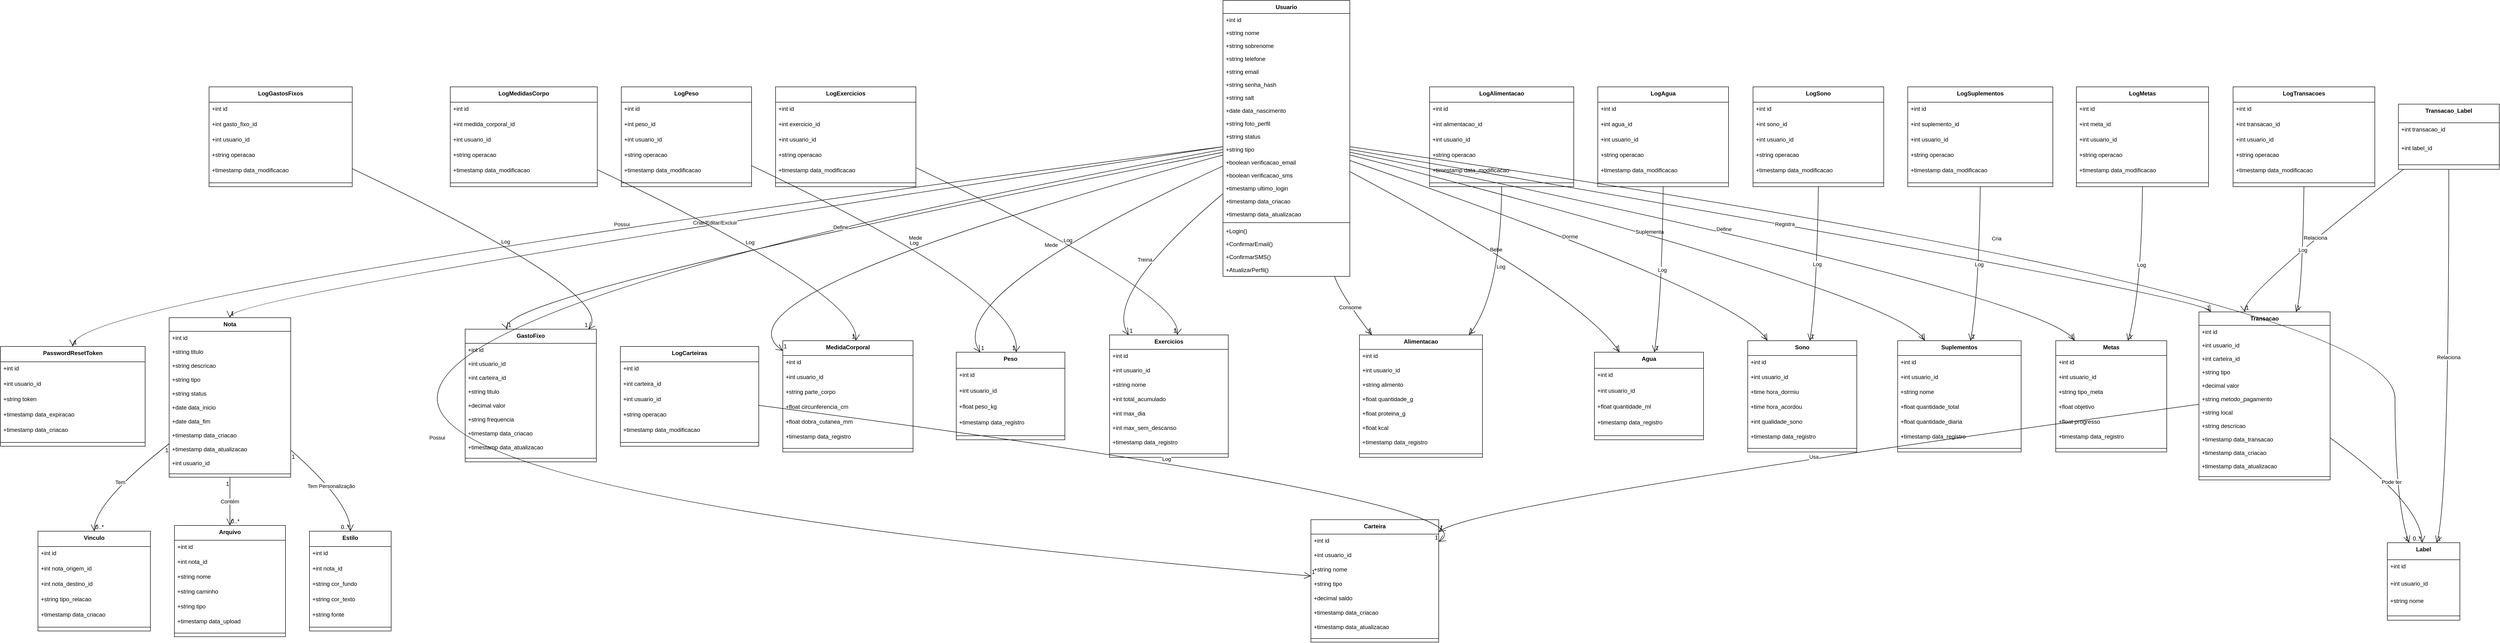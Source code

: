 <mxfile version="26.0.16">
  <diagram name="Page-1" id="w0n4qdKBBSs86dPPn1iK">
    <mxGraphModel dx="4813" dy="2040" grid="1" gridSize="10" guides="1" tooltips="1" connect="1" arrows="1" fold="1" page="1" pageScale="1" pageWidth="850" pageHeight="1100" math="0" shadow="0">
      <root>
        <mxCell id="0" />
        <mxCell id="1" parent="0" />
        <mxCell id="4E2TjhoOTMDhPv9ojZg_-979" value="Usuario" style="swimlane;fontStyle=1;align=center;verticalAlign=top;childLayout=stackLayout;horizontal=1;startSize=27.048;horizontalStack=0;resizeParent=1;resizeParentMax=0;resizeLast=0;collapsible=0;marginBottom=0;" vertex="1" parent="1">
          <mxGeometry x="6324" y="6430" width="264" height="575.048" as="geometry" />
        </mxCell>
        <mxCell id="4E2TjhoOTMDhPv9ojZg_-980" value="+int id" style="text;strokeColor=none;fillColor=none;align=left;verticalAlign=top;spacingLeft=4;spacingRight=4;overflow=hidden;rotatable=0;points=[[0,0.5],[1,0.5]];portConstraint=eastwest;" vertex="1" parent="4E2TjhoOTMDhPv9ojZg_-979">
          <mxGeometry y="27.048" width="264" height="27" as="geometry" />
        </mxCell>
        <mxCell id="4E2TjhoOTMDhPv9ojZg_-981" value="+string nome" style="text;strokeColor=none;fillColor=none;align=left;verticalAlign=top;spacingLeft=4;spacingRight=4;overflow=hidden;rotatable=0;points=[[0,0.5],[1,0.5]];portConstraint=eastwest;" vertex="1" parent="4E2TjhoOTMDhPv9ojZg_-979">
          <mxGeometry y="54.048" width="264" height="27" as="geometry" />
        </mxCell>
        <mxCell id="4E2TjhoOTMDhPv9ojZg_-982" value="+string sobrenome" style="text;strokeColor=none;fillColor=none;align=left;verticalAlign=top;spacingLeft=4;spacingRight=4;overflow=hidden;rotatable=0;points=[[0,0.5],[1,0.5]];portConstraint=eastwest;" vertex="1" parent="4E2TjhoOTMDhPv9ojZg_-979">
          <mxGeometry y="81.048" width="264" height="27" as="geometry" />
        </mxCell>
        <mxCell id="4E2TjhoOTMDhPv9ojZg_-983" value="+string telefone" style="text;strokeColor=none;fillColor=none;align=left;verticalAlign=top;spacingLeft=4;spacingRight=4;overflow=hidden;rotatable=0;points=[[0,0.5],[1,0.5]];portConstraint=eastwest;" vertex="1" parent="4E2TjhoOTMDhPv9ojZg_-979">
          <mxGeometry y="108.048" width="264" height="27" as="geometry" />
        </mxCell>
        <mxCell id="4E2TjhoOTMDhPv9ojZg_-984" value="+string email" style="text;strokeColor=none;fillColor=none;align=left;verticalAlign=top;spacingLeft=4;spacingRight=4;overflow=hidden;rotatable=0;points=[[0,0.5],[1,0.5]];portConstraint=eastwest;" vertex="1" parent="4E2TjhoOTMDhPv9ojZg_-979">
          <mxGeometry y="135.048" width="264" height="27" as="geometry" />
        </mxCell>
        <mxCell id="4E2TjhoOTMDhPv9ojZg_-985" value="+string senha_hash" style="text;strokeColor=none;fillColor=none;align=left;verticalAlign=top;spacingLeft=4;spacingRight=4;overflow=hidden;rotatable=0;points=[[0,0.5],[1,0.5]];portConstraint=eastwest;" vertex="1" parent="4E2TjhoOTMDhPv9ojZg_-979">
          <mxGeometry y="162.048" width="264" height="27" as="geometry" />
        </mxCell>
        <mxCell id="4E2TjhoOTMDhPv9ojZg_-986" value="+string salt" style="text;strokeColor=none;fillColor=none;align=left;verticalAlign=top;spacingLeft=4;spacingRight=4;overflow=hidden;rotatable=0;points=[[0,0.5],[1,0.5]];portConstraint=eastwest;" vertex="1" parent="4E2TjhoOTMDhPv9ojZg_-979">
          <mxGeometry y="189.048" width="264" height="27" as="geometry" />
        </mxCell>
        <mxCell id="4E2TjhoOTMDhPv9ojZg_-987" value="+date data_nascimento" style="text;strokeColor=none;fillColor=none;align=left;verticalAlign=top;spacingLeft=4;spacingRight=4;overflow=hidden;rotatable=0;points=[[0,0.5],[1,0.5]];portConstraint=eastwest;" vertex="1" parent="4E2TjhoOTMDhPv9ojZg_-979">
          <mxGeometry y="216.048" width="264" height="27" as="geometry" />
        </mxCell>
        <mxCell id="4E2TjhoOTMDhPv9ojZg_-988" value="+string foto_perfil" style="text;strokeColor=none;fillColor=none;align=left;verticalAlign=top;spacingLeft=4;spacingRight=4;overflow=hidden;rotatable=0;points=[[0,0.5],[1,0.5]];portConstraint=eastwest;" vertex="1" parent="4E2TjhoOTMDhPv9ojZg_-979">
          <mxGeometry y="243.048" width="264" height="27" as="geometry" />
        </mxCell>
        <mxCell id="4E2TjhoOTMDhPv9ojZg_-989" value="+string status" style="text;strokeColor=none;fillColor=none;align=left;verticalAlign=top;spacingLeft=4;spacingRight=4;overflow=hidden;rotatable=0;points=[[0,0.5],[1,0.5]];portConstraint=eastwest;" vertex="1" parent="4E2TjhoOTMDhPv9ojZg_-979">
          <mxGeometry y="270.048" width="264" height="27" as="geometry" />
        </mxCell>
        <mxCell id="4E2TjhoOTMDhPv9ojZg_-990" value="+string tipo" style="text;strokeColor=none;fillColor=none;align=left;verticalAlign=top;spacingLeft=4;spacingRight=4;overflow=hidden;rotatable=0;points=[[0,0.5],[1,0.5]];portConstraint=eastwest;" vertex="1" parent="4E2TjhoOTMDhPv9ojZg_-979">
          <mxGeometry y="297.048" width="264" height="27" as="geometry" />
        </mxCell>
        <mxCell id="4E2TjhoOTMDhPv9ojZg_-991" value="+boolean verificacao_email" style="text;strokeColor=none;fillColor=none;align=left;verticalAlign=top;spacingLeft=4;spacingRight=4;overflow=hidden;rotatable=0;points=[[0,0.5],[1,0.5]];portConstraint=eastwest;" vertex="1" parent="4E2TjhoOTMDhPv9ojZg_-979">
          <mxGeometry y="324.048" width="264" height="27" as="geometry" />
        </mxCell>
        <mxCell id="4E2TjhoOTMDhPv9ojZg_-992" value="+boolean verificacao_sms" style="text;strokeColor=none;fillColor=none;align=left;verticalAlign=top;spacingLeft=4;spacingRight=4;overflow=hidden;rotatable=0;points=[[0,0.5],[1,0.5]];portConstraint=eastwest;" vertex="1" parent="4E2TjhoOTMDhPv9ojZg_-979">
          <mxGeometry y="351.048" width="264" height="27" as="geometry" />
        </mxCell>
        <mxCell id="4E2TjhoOTMDhPv9ojZg_-993" value="+timestamp ultimo_login" style="text;strokeColor=none;fillColor=none;align=left;verticalAlign=top;spacingLeft=4;spacingRight=4;overflow=hidden;rotatable=0;points=[[0,0.5],[1,0.5]];portConstraint=eastwest;" vertex="1" parent="4E2TjhoOTMDhPv9ojZg_-979">
          <mxGeometry y="378.048" width="264" height="27" as="geometry" />
        </mxCell>
        <mxCell id="4E2TjhoOTMDhPv9ojZg_-994" value="+timestamp data_criacao" style="text;strokeColor=none;fillColor=none;align=left;verticalAlign=top;spacingLeft=4;spacingRight=4;overflow=hidden;rotatable=0;points=[[0,0.5],[1,0.5]];portConstraint=eastwest;" vertex="1" parent="4E2TjhoOTMDhPv9ojZg_-979">
          <mxGeometry y="405.048" width="264" height="27" as="geometry" />
        </mxCell>
        <mxCell id="4E2TjhoOTMDhPv9ojZg_-995" value="+timestamp data_atualizacao" style="text;strokeColor=none;fillColor=none;align=left;verticalAlign=top;spacingLeft=4;spacingRight=4;overflow=hidden;rotatable=0;points=[[0,0.5],[1,0.5]];portConstraint=eastwest;" vertex="1" parent="4E2TjhoOTMDhPv9ojZg_-979">
          <mxGeometry y="432.048" width="264" height="27" as="geometry" />
        </mxCell>
        <mxCell id="4E2TjhoOTMDhPv9ojZg_-996" style="line;strokeWidth=1;fillColor=none;align=left;verticalAlign=middle;spacingTop=-1;spacingLeft=3;spacingRight=3;rotatable=0;labelPosition=right;points=[];portConstraint=eastwest;strokeColor=inherit;" vertex="1" parent="4E2TjhoOTMDhPv9ojZg_-979">
          <mxGeometry y="459.048" width="264" height="8" as="geometry" />
        </mxCell>
        <mxCell id="4E2TjhoOTMDhPv9ojZg_-997" value="+Login()" style="text;strokeColor=none;fillColor=none;align=left;verticalAlign=top;spacingLeft=4;spacingRight=4;overflow=hidden;rotatable=0;points=[[0,0.5],[1,0.5]];portConstraint=eastwest;" vertex="1" parent="4E2TjhoOTMDhPv9ojZg_-979">
          <mxGeometry y="467.048" width="264" height="27" as="geometry" />
        </mxCell>
        <mxCell id="4E2TjhoOTMDhPv9ojZg_-998" value="+ConfirmarEmail()" style="text;strokeColor=none;fillColor=none;align=left;verticalAlign=top;spacingLeft=4;spacingRight=4;overflow=hidden;rotatable=0;points=[[0,0.5],[1,0.5]];portConstraint=eastwest;" vertex="1" parent="4E2TjhoOTMDhPv9ojZg_-979">
          <mxGeometry y="494.048" width="264" height="27" as="geometry" />
        </mxCell>
        <mxCell id="4E2TjhoOTMDhPv9ojZg_-999" value="+ConfirmarSMS()" style="text;strokeColor=none;fillColor=none;align=left;verticalAlign=top;spacingLeft=4;spacingRight=4;overflow=hidden;rotatable=0;points=[[0,0.5],[1,0.5]];portConstraint=eastwest;" vertex="1" parent="4E2TjhoOTMDhPv9ojZg_-979">
          <mxGeometry y="521.048" width="264" height="27" as="geometry" />
        </mxCell>
        <mxCell id="4E2TjhoOTMDhPv9ojZg_-1000" value="+AtualizarPerfil()" style="text;strokeColor=none;fillColor=none;align=left;verticalAlign=top;spacingLeft=4;spacingRight=4;overflow=hidden;rotatable=0;points=[[0,0.5],[1,0.5]];portConstraint=eastwest;" vertex="1" parent="4E2TjhoOTMDhPv9ojZg_-979">
          <mxGeometry y="548.048" width="264" height="27" as="geometry" />
        </mxCell>
        <mxCell id="4E2TjhoOTMDhPv9ojZg_-1001" value="PasswordResetToken" style="swimlane;fontStyle=1;align=center;verticalAlign=top;childLayout=stackLayout;horizontal=1;startSize=32;horizontalStack=0;resizeParent=1;resizeParentMax=0;resizeLast=0;collapsible=0;marginBottom=0;" vertex="1" parent="1">
          <mxGeometry x="3780" y="7151" width="301" height="208" as="geometry" />
        </mxCell>
        <mxCell id="4E2TjhoOTMDhPv9ojZg_-1002" value="+int id" style="text;strokeColor=none;fillColor=none;align=left;verticalAlign=top;spacingLeft=4;spacingRight=4;overflow=hidden;rotatable=0;points=[[0,0.5],[1,0.5]];portConstraint=eastwest;" vertex="1" parent="4E2TjhoOTMDhPv9ojZg_-1001">
          <mxGeometry y="32" width="301" height="32" as="geometry" />
        </mxCell>
        <mxCell id="4E2TjhoOTMDhPv9ojZg_-1003" value="+int usuario_id" style="text;strokeColor=none;fillColor=none;align=left;verticalAlign=top;spacingLeft=4;spacingRight=4;overflow=hidden;rotatable=0;points=[[0,0.5],[1,0.5]];portConstraint=eastwest;" vertex="1" parent="4E2TjhoOTMDhPv9ojZg_-1001">
          <mxGeometry y="64" width="301" height="32" as="geometry" />
        </mxCell>
        <mxCell id="4E2TjhoOTMDhPv9ojZg_-1004" value="+string token" style="text;strokeColor=none;fillColor=none;align=left;verticalAlign=top;spacingLeft=4;spacingRight=4;overflow=hidden;rotatable=0;points=[[0,0.5],[1,0.5]];portConstraint=eastwest;" vertex="1" parent="4E2TjhoOTMDhPv9ojZg_-1001">
          <mxGeometry y="96" width="301" height="32" as="geometry" />
        </mxCell>
        <mxCell id="4E2TjhoOTMDhPv9ojZg_-1005" value="+timestamp data_expiracao" style="text;strokeColor=none;fillColor=none;align=left;verticalAlign=top;spacingLeft=4;spacingRight=4;overflow=hidden;rotatable=0;points=[[0,0.5],[1,0.5]];portConstraint=eastwest;" vertex="1" parent="4E2TjhoOTMDhPv9ojZg_-1001">
          <mxGeometry y="128" width="301" height="32" as="geometry" />
        </mxCell>
        <mxCell id="4E2TjhoOTMDhPv9ojZg_-1006" value="+timestamp data_criacao" style="text;strokeColor=none;fillColor=none;align=left;verticalAlign=top;spacingLeft=4;spacingRight=4;overflow=hidden;rotatable=0;points=[[0,0.5],[1,0.5]];portConstraint=eastwest;" vertex="1" parent="4E2TjhoOTMDhPv9ojZg_-1001">
          <mxGeometry y="160" width="301" height="32" as="geometry" />
        </mxCell>
        <mxCell id="4E2TjhoOTMDhPv9ojZg_-1007" style="line;strokeWidth=1;fillColor=none;align=left;verticalAlign=middle;spacingTop=-1;spacingLeft=3;spacingRight=3;rotatable=0;labelPosition=right;points=[];portConstraint=eastwest;strokeColor=inherit;" vertex="1" parent="4E2TjhoOTMDhPv9ojZg_-1001">
          <mxGeometry y="192" width="301" height="16" as="geometry" />
        </mxCell>
        <mxCell id="4E2TjhoOTMDhPv9ojZg_-1008" value="Nota" style="swimlane;fontStyle=1;align=center;verticalAlign=top;childLayout=stackLayout;horizontal=1;startSize=28.522;horizontalStack=0;resizeParent=1;resizeParentMax=0;resizeLast=0;collapsible=0;marginBottom=0;" vertex="1" parent="1">
          <mxGeometry x="4131" y="7091" width="253" height="332.522" as="geometry" />
        </mxCell>
        <mxCell id="4E2TjhoOTMDhPv9ojZg_-1009" value="+int id" style="text;strokeColor=none;fillColor=none;align=left;verticalAlign=top;spacingLeft=4;spacingRight=4;overflow=hidden;rotatable=0;points=[[0,0.5],[1,0.5]];portConstraint=eastwest;" vertex="1" parent="4E2TjhoOTMDhPv9ojZg_-1008">
          <mxGeometry y="28.522" width="253" height="29" as="geometry" />
        </mxCell>
        <mxCell id="4E2TjhoOTMDhPv9ojZg_-1010" value="+string titulo" style="text;strokeColor=none;fillColor=none;align=left;verticalAlign=top;spacingLeft=4;spacingRight=4;overflow=hidden;rotatable=0;points=[[0,0.5],[1,0.5]];portConstraint=eastwest;" vertex="1" parent="4E2TjhoOTMDhPv9ojZg_-1008">
          <mxGeometry y="57.522" width="253" height="29" as="geometry" />
        </mxCell>
        <mxCell id="4E2TjhoOTMDhPv9ojZg_-1011" value="+string descricao" style="text;strokeColor=none;fillColor=none;align=left;verticalAlign=top;spacingLeft=4;spacingRight=4;overflow=hidden;rotatable=0;points=[[0,0.5],[1,0.5]];portConstraint=eastwest;" vertex="1" parent="4E2TjhoOTMDhPv9ojZg_-1008">
          <mxGeometry y="86.522" width="253" height="29" as="geometry" />
        </mxCell>
        <mxCell id="4E2TjhoOTMDhPv9ojZg_-1012" value="+string tipo" style="text;strokeColor=none;fillColor=none;align=left;verticalAlign=top;spacingLeft=4;spacingRight=4;overflow=hidden;rotatable=0;points=[[0,0.5],[1,0.5]];portConstraint=eastwest;" vertex="1" parent="4E2TjhoOTMDhPv9ojZg_-1008">
          <mxGeometry y="115.522" width="253" height="29" as="geometry" />
        </mxCell>
        <mxCell id="4E2TjhoOTMDhPv9ojZg_-1013" value="+string status" style="text;strokeColor=none;fillColor=none;align=left;verticalAlign=top;spacingLeft=4;spacingRight=4;overflow=hidden;rotatable=0;points=[[0,0.5],[1,0.5]];portConstraint=eastwest;" vertex="1" parent="4E2TjhoOTMDhPv9ojZg_-1008">
          <mxGeometry y="144.522" width="253" height="29" as="geometry" />
        </mxCell>
        <mxCell id="4E2TjhoOTMDhPv9ojZg_-1014" value="+date data_inicio" style="text;strokeColor=none;fillColor=none;align=left;verticalAlign=top;spacingLeft=4;spacingRight=4;overflow=hidden;rotatable=0;points=[[0,0.5],[1,0.5]];portConstraint=eastwest;" vertex="1" parent="4E2TjhoOTMDhPv9ojZg_-1008">
          <mxGeometry y="173.522" width="253" height="29" as="geometry" />
        </mxCell>
        <mxCell id="4E2TjhoOTMDhPv9ojZg_-1015" value="+date data_fim" style="text;strokeColor=none;fillColor=none;align=left;verticalAlign=top;spacingLeft=4;spacingRight=4;overflow=hidden;rotatable=0;points=[[0,0.5],[1,0.5]];portConstraint=eastwest;" vertex="1" parent="4E2TjhoOTMDhPv9ojZg_-1008">
          <mxGeometry y="202.522" width="253" height="29" as="geometry" />
        </mxCell>
        <mxCell id="4E2TjhoOTMDhPv9ojZg_-1016" value="+timestamp data_criacao" style="text;strokeColor=none;fillColor=none;align=left;verticalAlign=top;spacingLeft=4;spacingRight=4;overflow=hidden;rotatable=0;points=[[0,0.5],[1,0.5]];portConstraint=eastwest;" vertex="1" parent="4E2TjhoOTMDhPv9ojZg_-1008">
          <mxGeometry y="231.522" width="253" height="29" as="geometry" />
        </mxCell>
        <mxCell id="4E2TjhoOTMDhPv9ojZg_-1017" value="+timestamp data_atualizacao" style="text;strokeColor=none;fillColor=none;align=left;verticalAlign=top;spacingLeft=4;spacingRight=4;overflow=hidden;rotatable=0;points=[[0,0.5],[1,0.5]];portConstraint=eastwest;" vertex="1" parent="4E2TjhoOTMDhPv9ojZg_-1008">
          <mxGeometry y="260.522" width="253" height="29" as="geometry" />
        </mxCell>
        <mxCell id="4E2TjhoOTMDhPv9ojZg_-1018" value="+int usuario_id" style="text;strokeColor=none;fillColor=none;align=left;verticalAlign=top;spacingLeft=4;spacingRight=4;overflow=hidden;rotatable=0;points=[[0,0.5],[1,0.5]];portConstraint=eastwest;" vertex="1" parent="4E2TjhoOTMDhPv9ojZg_-1008">
          <mxGeometry y="289.522" width="253" height="29" as="geometry" />
        </mxCell>
        <mxCell id="4E2TjhoOTMDhPv9ojZg_-1019" style="line;strokeWidth=1;fillColor=none;align=left;verticalAlign=middle;spacingTop=-1;spacingLeft=3;spacingRight=3;rotatable=0;labelPosition=right;points=[];portConstraint=eastwest;strokeColor=inherit;" vertex="1" parent="4E2TjhoOTMDhPv9ojZg_-1008">
          <mxGeometry y="318.522" width="253" height="14" as="geometry" />
        </mxCell>
        <mxCell id="4E2TjhoOTMDhPv9ojZg_-1020" value="Vinculo" style="swimlane;fontStyle=1;align=center;verticalAlign=top;childLayout=stackLayout;horizontal=1;startSize=32;horizontalStack=0;resizeParent=1;resizeParentMax=0;resizeLast=0;collapsible=0;marginBottom=0;" vertex="1" parent="1">
          <mxGeometry x="3858" y="7536" width="234" height="208" as="geometry" />
        </mxCell>
        <mxCell id="4E2TjhoOTMDhPv9ojZg_-1021" value="+int id" style="text;strokeColor=none;fillColor=none;align=left;verticalAlign=top;spacingLeft=4;spacingRight=4;overflow=hidden;rotatable=0;points=[[0,0.5],[1,0.5]];portConstraint=eastwest;" vertex="1" parent="4E2TjhoOTMDhPv9ojZg_-1020">
          <mxGeometry y="32" width="234" height="32" as="geometry" />
        </mxCell>
        <mxCell id="4E2TjhoOTMDhPv9ojZg_-1022" value="+int nota_origem_id" style="text;strokeColor=none;fillColor=none;align=left;verticalAlign=top;spacingLeft=4;spacingRight=4;overflow=hidden;rotatable=0;points=[[0,0.5],[1,0.5]];portConstraint=eastwest;" vertex="1" parent="4E2TjhoOTMDhPv9ojZg_-1020">
          <mxGeometry y="64" width="234" height="32" as="geometry" />
        </mxCell>
        <mxCell id="4E2TjhoOTMDhPv9ojZg_-1023" value="+int nota_destino_id" style="text;strokeColor=none;fillColor=none;align=left;verticalAlign=top;spacingLeft=4;spacingRight=4;overflow=hidden;rotatable=0;points=[[0,0.5],[1,0.5]];portConstraint=eastwest;" vertex="1" parent="4E2TjhoOTMDhPv9ojZg_-1020">
          <mxGeometry y="96" width="234" height="32" as="geometry" />
        </mxCell>
        <mxCell id="4E2TjhoOTMDhPv9ojZg_-1024" value="+string tipo_relacao" style="text;strokeColor=none;fillColor=none;align=left;verticalAlign=top;spacingLeft=4;spacingRight=4;overflow=hidden;rotatable=0;points=[[0,0.5],[1,0.5]];portConstraint=eastwest;" vertex="1" parent="4E2TjhoOTMDhPv9ojZg_-1020">
          <mxGeometry y="128" width="234" height="32" as="geometry" />
        </mxCell>
        <mxCell id="4E2TjhoOTMDhPv9ojZg_-1025" value="+timestamp data_criacao" style="text;strokeColor=none;fillColor=none;align=left;verticalAlign=top;spacingLeft=4;spacingRight=4;overflow=hidden;rotatable=0;points=[[0,0.5],[1,0.5]];portConstraint=eastwest;" vertex="1" parent="4E2TjhoOTMDhPv9ojZg_-1020">
          <mxGeometry y="160" width="234" height="32" as="geometry" />
        </mxCell>
        <mxCell id="4E2TjhoOTMDhPv9ojZg_-1026" style="line;strokeWidth=1;fillColor=none;align=left;verticalAlign=middle;spacingTop=-1;spacingLeft=3;spacingRight=3;rotatable=0;labelPosition=right;points=[];portConstraint=eastwest;strokeColor=inherit;" vertex="1" parent="4E2TjhoOTMDhPv9ojZg_-1020">
          <mxGeometry y="192" width="234" height="16" as="geometry" />
        </mxCell>
        <mxCell id="4E2TjhoOTMDhPv9ojZg_-1027" value="Arquivo" style="swimlane;fontStyle=1;align=center;verticalAlign=top;childLayout=stackLayout;horizontal=1;startSize=30.933;horizontalStack=0;resizeParent=1;resizeParentMax=0;resizeLast=0;collapsible=0;marginBottom=0;" vertex="1" parent="1">
          <mxGeometry x="4142" y="7524" width="231" height="231.933" as="geometry" />
        </mxCell>
        <mxCell id="4E2TjhoOTMDhPv9ojZg_-1028" value="+int id" style="text;strokeColor=none;fillColor=none;align=left;verticalAlign=top;spacingLeft=4;spacingRight=4;overflow=hidden;rotatable=0;points=[[0,0.5],[1,0.5]];portConstraint=eastwest;" vertex="1" parent="4E2TjhoOTMDhPv9ojZg_-1027">
          <mxGeometry y="30.933" width="231" height="31" as="geometry" />
        </mxCell>
        <mxCell id="4E2TjhoOTMDhPv9ojZg_-1029" value="+int nota_id" style="text;strokeColor=none;fillColor=none;align=left;verticalAlign=top;spacingLeft=4;spacingRight=4;overflow=hidden;rotatable=0;points=[[0,0.5],[1,0.5]];portConstraint=eastwest;" vertex="1" parent="4E2TjhoOTMDhPv9ojZg_-1027">
          <mxGeometry y="61.933" width="231" height="31" as="geometry" />
        </mxCell>
        <mxCell id="4E2TjhoOTMDhPv9ojZg_-1030" value="+string nome" style="text;strokeColor=none;fillColor=none;align=left;verticalAlign=top;spacingLeft=4;spacingRight=4;overflow=hidden;rotatable=0;points=[[0,0.5],[1,0.5]];portConstraint=eastwest;" vertex="1" parent="4E2TjhoOTMDhPv9ojZg_-1027">
          <mxGeometry y="92.933" width="231" height="31" as="geometry" />
        </mxCell>
        <mxCell id="4E2TjhoOTMDhPv9ojZg_-1031" value="+string caminho" style="text;strokeColor=none;fillColor=none;align=left;verticalAlign=top;spacingLeft=4;spacingRight=4;overflow=hidden;rotatable=0;points=[[0,0.5],[1,0.5]];portConstraint=eastwest;" vertex="1" parent="4E2TjhoOTMDhPv9ojZg_-1027">
          <mxGeometry y="123.933" width="231" height="31" as="geometry" />
        </mxCell>
        <mxCell id="4E2TjhoOTMDhPv9ojZg_-1032" value="+string tipo" style="text;strokeColor=none;fillColor=none;align=left;verticalAlign=top;spacingLeft=4;spacingRight=4;overflow=hidden;rotatable=0;points=[[0,0.5],[1,0.5]];portConstraint=eastwest;" vertex="1" parent="4E2TjhoOTMDhPv9ojZg_-1027">
          <mxGeometry y="154.933" width="231" height="31" as="geometry" />
        </mxCell>
        <mxCell id="4E2TjhoOTMDhPv9ojZg_-1033" value="+timestamp data_upload" style="text;strokeColor=none;fillColor=none;align=left;verticalAlign=top;spacingLeft=4;spacingRight=4;overflow=hidden;rotatable=0;points=[[0,0.5],[1,0.5]];portConstraint=eastwest;" vertex="1" parent="4E2TjhoOTMDhPv9ojZg_-1027">
          <mxGeometry y="185.933" width="231" height="31" as="geometry" />
        </mxCell>
        <mxCell id="4E2TjhoOTMDhPv9ojZg_-1034" style="line;strokeWidth=1;fillColor=none;align=left;verticalAlign=middle;spacingTop=-1;spacingLeft=3;spacingRight=3;rotatable=0;labelPosition=right;points=[];portConstraint=eastwest;strokeColor=inherit;" vertex="1" parent="4E2TjhoOTMDhPv9ojZg_-1027">
          <mxGeometry y="216.933" width="231" height="15" as="geometry" />
        </mxCell>
        <mxCell id="4E2TjhoOTMDhPv9ojZg_-1035" value="Estilo" style="swimlane;fontStyle=1;align=center;verticalAlign=top;childLayout=stackLayout;horizontal=1;startSize=32;horizontalStack=0;resizeParent=1;resizeParentMax=0;resizeLast=0;collapsible=0;marginBottom=0;" vertex="1" parent="1">
          <mxGeometry x="4423" y="7536" width="170" height="208" as="geometry" />
        </mxCell>
        <mxCell id="4E2TjhoOTMDhPv9ojZg_-1036" value="+int id" style="text;strokeColor=none;fillColor=none;align=left;verticalAlign=top;spacingLeft=4;spacingRight=4;overflow=hidden;rotatable=0;points=[[0,0.5],[1,0.5]];portConstraint=eastwest;" vertex="1" parent="4E2TjhoOTMDhPv9ojZg_-1035">
          <mxGeometry y="32" width="170" height="32" as="geometry" />
        </mxCell>
        <mxCell id="4E2TjhoOTMDhPv9ojZg_-1037" value="+int nota_id" style="text;strokeColor=none;fillColor=none;align=left;verticalAlign=top;spacingLeft=4;spacingRight=4;overflow=hidden;rotatable=0;points=[[0,0.5],[1,0.5]];portConstraint=eastwest;" vertex="1" parent="4E2TjhoOTMDhPv9ojZg_-1035">
          <mxGeometry y="64" width="170" height="32" as="geometry" />
        </mxCell>
        <mxCell id="4E2TjhoOTMDhPv9ojZg_-1038" value="+string cor_fundo" style="text;strokeColor=none;fillColor=none;align=left;verticalAlign=top;spacingLeft=4;spacingRight=4;overflow=hidden;rotatable=0;points=[[0,0.5],[1,0.5]];portConstraint=eastwest;" vertex="1" parent="4E2TjhoOTMDhPv9ojZg_-1035">
          <mxGeometry y="96" width="170" height="32" as="geometry" />
        </mxCell>
        <mxCell id="4E2TjhoOTMDhPv9ojZg_-1039" value="+string cor_texto" style="text;strokeColor=none;fillColor=none;align=left;verticalAlign=top;spacingLeft=4;spacingRight=4;overflow=hidden;rotatable=0;points=[[0,0.5],[1,0.5]];portConstraint=eastwest;" vertex="1" parent="4E2TjhoOTMDhPv9ojZg_-1035">
          <mxGeometry y="128" width="170" height="32" as="geometry" />
        </mxCell>
        <mxCell id="4E2TjhoOTMDhPv9ojZg_-1040" value="+string fonte" style="text;strokeColor=none;fillColor=none;align=left;verticalAlign=top;spacingLeft=4;spacingRight=4;overflow=hidden;rotatable=0;points=[[0,0.5],[1,0.5]];portConstraint=eastwest;" vertex="1" parent="4E2TjhoOTMDhPv9ojZg_-1035">
          <mxGeometry y="160" width="170" height="32" as="geometry" />
        </mxCell>
        <mxCell id="4E2TjhoOTMDhPv9ojZg_-1041" style="line;strokeWidth=1;fillColor=none;align=left;verticalAlign=middle;spacingTop=-1;spacingLeft=3;spacingRight=3;rotatable=0;labelPosition=right;points=[];portConstraint=eastwest;strokeColor=inherit;" vertex="1" parent="4E2TjhoOTMDhPv9ojZg_-1035">
          <mxGeometry y="192" width="170" height="16" as="geometry" />
        </mxCell>
        <mxCell id="4E2TjhoOTMDhPv9ojZg_-1042" value="Carteira" style="swimlane;fontStyle=1;align=center;verticalAlign=top;childLayout=stackLayout;horizontal=1;startSize=30.118;horizontalStack=0;resizeParent=1;resizeParentMax=0;resizeLast=0;collapsible=0;marginBottom=0;" vertex="1" parent="1">
          <mxGeometry x="6507" y="7512" width="266" height="255.118" as="geometry" />
        </mxCell>
        <mxCell id="4E2TjhoOTMDhPv9ojZg_-1043" value="+int id" style="text;strokeColor=none;fillColor=none;align=left;verticalAlign=top;spacingLeft=4;spacingRight=4;overflow=hidden;rotatable=0;points=[[0,0.5],[1,0.5]];portConstraint=eastwest;" vertex="1" parent="4E2TjhoOTMDhPv9ojZg_-1042">
          <mxGeometry y="30.118" width="266" height="30" as="geometry" />
        </mxCell>
        <mxCell id="4E2TjhoOTMDhPv9ojZg_-1044" value="+int usuario_id" style="text;strokeColor=none;fillColor=none;align=left;verticalAlign=top;spacingLeft=4;spacingRight=4;overflow=hidden;rotatable=0;points=[[0,0.5],[1,0.5]];portConstraint=eastwest;" vertex="1" parent="4E2TjhoOTMDhPv9ojZg_-1042">
          <mxGeometry y="60.118" width="266" height="30" as="geometry" />
        </mxCell>
        <mxCell id="4E2TjhoOTMDhPv9ojZg_-1045" value="+string nome" style="text;strokeColor=none;fillColor=none;align=left;verticalAlign=top;spacingLeft=4;spacingRight=4;overflow=hidden;rotatable=0;points=[[0,0.5],[1,0.5]];portConstraint=eastwest;" vertex="1" parent="4E2TjhoOTMDhPv9ojZg_-1042">
          <mxGeometry y="90.118" width="266" height="30" as="geometry" />
        </mxCell>
        <mxCell id="4E2TjhoOTMDhPv9ojZg_-1046" value="+string tipo" style="text;strokeColor=none;fillColor=none;align=left;verticalAlign=top;spacingLeft=4;spacingRight=4;overflow=hidden;rotatable=0;points=[[0,0.5],[1,0.5]];portConstraint=eastwest;" vertex="1" parent="4E2TjhoOTMDhPv9ojZg_-1042">
          <mxGeometry y="120.118" width="266" height="30" as="geometry" />
        </mxCell>
        <mxCell id="4E2TjhoOTMDhPv9ojZg_-1047" value="+decimal saldo" style="text;strokeColor=none;fillColor=none;align=left;verticalAlign=top;spacingLeft=4;spacingRight=4;overflow=hidden;rotatable=0;points=[[0,0.5],[1,0.5]];portConstraint=eastwest;" vertex="1" parent="4E2TjhoOTMDhPv9ojZg_-1042">
          <mxGeometry y="150.118" width="266" height="30" as="geometry" />
        </mxCell>
        <mxCell id="4E2TjhoOTMDhPv9ojZg_-1048" value="+timestamp data_criacao" style="text;strokeColor=none;fillColor=none;align=left;verticalAlign=top;spacingLeft=4;spacingRight=4;overflow=hidden;rotatable=0;points=[[0,0.5],[1,0.5]];portConstraint=eastwest;" vertex="1" parent="4E2TjhoOTMDhPv9ojZg_-1042">
          <mxGeometry y="180.118" width="266" height="30" as="geometry" />
        </mxCell>
        <mxCell id="4E2TjhoOTMDhPv9ojZg_-1049" value="+timestamp data_atualizacao" style="text;strokeColor=none;fillColor=none;align=left;verticalAlign=top;spacingLeft=4;spacingRight=4;overflow=hidden;rotatable=0;points=[[0,0.5],[1,0.5]];portConstraint=eastwest;" vertex="1" parent="4E2TjhoOTMDhPv9ojZg_-1042">
          <mxGeometry y="210.118" width="266" height="30" as="geometry" />
        </mxCell>
        <mxCell id="4E2TjhoOTMDhPv9ojZg_-1050" style="line;strokeWidth=1;fillColor=none;align=left;verticalAlign=middle;spacingTop=-1;spacingLeft=3;spacingRight=3;rotatable=0;labelPosition=right;points=[];portConstraint=eastwest;strokeColor=inherit;" vertex="1" parent="4E2TjhoOTMDhPv9ojZg_-1042">
          <mxGeometry y="240.118" width="266" height="15" as="geometry" />
        </mxCell>
        <mxCell id="4E2TjhoOTMDhPv9ojZg_-1051" value="Transacao" style="swimlane;fontStyle=1;align=center;verticalAlign=top;childLayout=stackLayout;horizontal=1;startSize=28.16;horizontalStack=0;resizeParent=1;resizeParentMax=0;resizeLast=0;collapsible=0;marginBottom=0;" vertex="1" parent="1">
          <mxGeometry x="8355" y="7079" width="273" height="350.16" as="geometry" />
        </mxCell>
        <mxCell id="4E2TjhoOTMDhPv9ojZg_-1052" value="+int id" style="text;strokeColor=none;fillColor=none;align=left;verticalAlign=top;spacingLeft=4;spacingRight=4;overflow=hidden;rotatable=0;points=[[0,0.5],[1,0.5]];portConstraint=eastwest;" vertex="1" parent="4E2TjhoOTMDhPv9ojZg_-1051">
          <mxGeometry y="28.16" width="273" height="28" as="geometry" />
        </mxCell>
        <mxCell id="4E2TjhoOTMDhPv9ojZg_-1053" value="+int usuario_id" style="text;strokeColor=none;fillColor=none;align=left;verticalAlign=top;spacingLeft=4;spacingRight=4;overflow=hidden;rotatable=0;points=[[0,0.5],[1,0.5]];portConstraint=eastwest;" vertex="1" parent="4E2TjhoOTMDhPv9ojZg_-1051">
          <mxGeometry y="56.16" width="273" height="28" as="geometry" />
        </mxCell>
        <mxCell id="4E2TjhoOTMDhPv9ojZg_-1054" value="+int carteira_id" style="text;strokeColor=none;fillColor=none;align=left;verticalAlign=top;spacingLeft=4;spacingRight=4;overflow=hidden;rotatable=0;points=[[0,0.5],[1,0.5]];portConstraint=eastwest;" vertex="1" parent="4E2TjhoOTMDhPv9ojZg_-1051">
          <mxGeometry y="84.16" width="273" height="28" as="geometry" />
        </mxCell>
        <mxCell id="4E2TjhoOTMDhPv9ojZg_-1055" value="+string tipo" style="text;strokeColor=none;fillColor=none;align=left;verticalAlign=top;spacingLeft=4;spacingRight=4;overflow=hidden;rotatable=0;points=[[0,0.5],[1,0.5]];portConstraint=eastwest;" vertex="1" parent="4E2TjhoOTMDhPv9ojZg_-1051">
          <mxGeometry y="112.16" width="273" height="28" as="geometry" />
        </mxCell>
        <mxCell id="4E2TjhoOTMDhPv9ojZg_-1056" value="+decimal valor" style="text;strokeColor=none;fillColor=none;align=left;verticalAlign=top;spacingLeft=4;spacingRight=4;overflow=hidden;rotatable=0;points=[[0,0.5],[1,0.5]];portConstraint=eastwest;" vertex="1" parent="4E2TjhoOTMDhPv9ojZg_-1051">
          <mxGeometry y="140.16" width="273" height="28" as="geometry" />
        </mxCell>
        <mxCell id="4E2TjhoOTMDhPv9ojZg_-1057" value="+string metodo_pagamento" style="text;strokeColor=none;fillColor=none;align=left;verticalAlign=top;spacingLeft=4;spacingRight=4;overflow=hidden;rotatable=0;points=[[0,0.5],[1,0.5]];portConstraint=eastwest;" vertex="1" parent="4E2TjhoOTMDhPv9ojZg_-1051">
          <mxGeometry y="168.16" width="273" height="28" as="geometry" />
        </mxCell>
        <mxCell id="4E2TjhoOTMDhPv9ojZg_-1058" value="+string local" style="text;strokeColor=none;fillColor=none;align=left;verticalAlign=top;spacingLeft=4;spacingRight=4;overflow=hidden;rotatable=0;points=[[0,0.5],[1,0.5]];portConstraint=eastwest;" vertex="1" parent="4E2TjhoOTMDhPv9ojZg_-1051">
          <mxGeometry y="196.16" width="273" height="28" as="geometry" />
        </mxCell>
        <mxCell id="4E2TjhoOTMDhPv9ojZg_-1059" value="+string descricao" style="text;strokeColor=none;fillColor=none;align=left;verticalAlign=top;spacingLeft=4;spacingRight=4;overflow=hidden;rotatable=0;points=[[0,0.5],[1,0.5]];portConstraint=eastwest;" vertex="1" parent="4E2TjhoOTMDhPv9ojZg_-1051">
          <mxGeometry y="224.16" width="273" height="28" as="geometry" />
        </mxCell>
        <mxCell id="4E2TjhoOTMDhPv9ojZg_-1060" value="+timestamp data_transacao" style="text;strokeColor=none;fillColor=none;align=left;verticalAlign=top;spacingLeft=4;spacingRight=4;overflow=hidden;rotatable=0;points=[[0,0.5],[1,0.5]];portConstraint=eastwest;" vertex="1" parent="4E2TjhoOTMDhPv9ojZg_-1051">
          <mxGeometry y="252.16" width="273" height="28" as="geometry" />
        </mxCell>
        <mxCell id="4E2TjhoOTMDhPv9ojZg_-1061" value="+timestamp data_criacao" style="text;strokeColor=none;fillColor=none;align=left;verticalAlign=top;spacingLeft=4;spacingRight=4;overflow=hidden;rotatable=0;points=[[0,0.5],[1,0.5]];portConstraint=eastwest;" vertex="1" parent="4E2TjhoOTMDhPv9ojZg_-1051">
          <mxGeometry y="280.16" width="273" height="28" as="geometry" />
        </mxCell>
        <mxCell id="4E2TjhoOTMDhPv9ojZg_-1062" value="+timestamp data_atualizacao" style="text;strokeColor=none;fillColor=none;align=left;verticalAlign=top;spacingLeft=4;spacingRight=4;overflow=hidden;rotatable=0;points=[[0,0.5],[1,0.5]];portConstraint=eastwest;" vertex="1" parent="4E2TjhoOTMDhPv9ojZg_-1051">
          <mxGeometry y="308.16" width="273" height="28" as="geometry" />
        </mxCell>
        <mxCell id="4E2TjhoOTMDhPv9ojZg_-1063" style="line;strokeWidth=1;fillColor=none;align=left;verticalAlign=middle;spacingTop=-1;spacingLeft=3;spacingRight=3;rotatable=0;labelPosition=right;points=[];portConstraint=eastwest;strokeColor=inherit;" vertex="1" parent="4E2TjhoOTMDhPv9ojZg_-1051">
          <mxGeometry y="336.16" width="273" height="14" as="geometry" />
        </mxCell>
        <mxCell id="4E2TjhoOTMDhPv9ojZg_-1064" value="Label" style="swimlane;fontStyle=1;align=center;verticalAlign=top;childLayout=stackLayout;horizontal=1;startSize=35.556;horizontalStack=0;resizeParent=1;resizeParentMax=0;resizeLast=0;collapsible=0;marginBottom=0;" vertex="1" parent="1">
          <mxGeometry x="8747" y="7560" width="151" height="161.556" as="geometry" />
        </mxCell>
        <mxCell id="4E2TjhoOTMDhPv9ojZg_-1065" value="+int id" style="text;strokeColor=none;fillColor=none;align=left;verticalAlign=top;spacingLeft=4;spacingRight=4;overflow=hidden;rotatable=0;points=[[0,0.5],[1,0.5]];portConstraint=eastwest;" vertex="1" parent="4E2TjhoOTMDhPv9ojZg_-1064">
          <mxGeometry y="35.556" width="151" height="36" as="geometry" />
        </mxCell>
        <mxCell id="4E2TjhoOTMDhPv9ojZg_-1066" value="+int usuario_id" style="text;strokeColor=none;fillColor=none;align=left;verticalAlign=top;spacingLeft=4;spacingRight=4;overflow=hidden;rotatable=0;points=[[0,0.5],[1,0.5]];portConstraint=eastwest;" vertex="1" parent="4E2TjhoOTMDhPv9ojZg_-1064">
          <mxGeometry y="71.556" width="151" height="36" as="geometry" />
        </mxCell>
        <mxCell id="4E2TjhoOTMDhPv9ojZg_-1067" value="+string nome" style="text;strokeColor=none;fillColor=none;align=left;verticalAlign=top;spacingLeft=4;spacingRight=4;overflow=hidden;rotatable=0;points=[[0,0.5],[1,0.5]];portConstraint=eastwest;" vertex="1" parent="4E2TjhoOTMDhPv9ojZg_-1064">
          <mxGeometry y="107.556" width="151" height="36" as="geometry" />
        </mxCell>
        <mxCell id="4E2TjhoOTMDhPv9ojZg_-1068" style="line;strokeWidth=1;fillColor=none;align=left;verticalAlign=middle;spacingTop=-1;spacingLeft=3;spacingRight=3;rotatable=0;labelPosition=right;points=[];portConstraint=eastwest;strokeColor=inherit;" vertex="1" parent="4E2TjhoOTMDhPv9ojZg_-1064">
          <mxGeometry y="143.556" width="151" height="18" as="geometry" />
        </mxCell>
        <mxCell id="4E2TjhoOTMDhPv9ojZg_-1069" value="Transacao_Label" style="swimlane;fontStyle=1;align=center;verticalAlign=top;childLayout=stackLayout;horizontal=1;startSize=38.857;horizontalStack=0;resizeParent=1;resizeParentMax=0;resizeLast=0;collapsible=0;marginBottom=0;" vertex="1" parent="1">
          <mxGeometry x="8770" y="6646" width="210" height="135.857" as="geometry" />
        </mxCell>
        <mxCell id="4E2TjhoOTMDhPv9ojZg_-1070" value="+int transacao_id" style="text;strokeColor=none;fillColor=none;align=left;verticalAlign=top;spacingLeft=4;spacingRight=4;overflow=hidden;rotatable=0;points=[[0,0.5],[1,0.5]];portConstraint=eastwest;" vertex="1" parent="4E2TjhoOTMDhPv9ojZg_-1069">
          <mxGeometry y="38.857" width="210" height="39" as="geometry" />
        </mxCell>
        <mxCell id="4E2TjhoOTMDhPv9ojZg_-1071" value="+int label_id" style="text;strokeColor=none;fillColor=none;align=left;verticalAlign=top;spacingLeft=4;spacingRight=4;overflow=hidden;rotatable=0;points=[[0,0.5],[1,0.5]];portConstraint=eastwest;" vertex="1" parent="4E2TjhoOTMDhPv9ojZg_-1069">
          <mxGeometry y="77.857" width="210" height="39" as="geometry" />
        </mxCell>
        <mxCell id="4E2TjhoOTMDhPv9ojZg_-1072" style="line;strokeWidth=1;fillColor=none;align=left;verticalAlign=middle;spacingTop=-1;spacingLeft=3;spacingRight=3;rotatable=0;labelPosition=right;points=[];portConstraint=eastwest;strokeColor=inherit;" vertex="1" parent="4E2TjhoOTMDhPv9ojZg_-1069">
          <mxGeometry y="116.857" width="210" height="19" as="geometry" />
        </mxCell>
        <mxCell id="4E2TjhoOTMDhPv9ojZg_-1073" value="GastoFixo" style="swimlane;fontStyle=1;align=center;verticalAlign=top;childLayout=stackLayout;horizontal=1;startSize=29.474;horizontalStack=0;resizeParent=1;resizeParentMax=0;resizeLast=0;collapsible=0;marginBottom=0;" vertex="1" parent="1">
          <mxGeometry x="4747" y="7115" width="273" height="276.474" as="geometry" />
        </mxCell>
        <mxCell id="4E2TjhoOTMDhPv9ojZg_-1074" value="+int id" style="text;strokeColor=none;fillColor=none;align=left;verticalAlign=top;spacingLeft=4;spacingRight=4;overflow=hidden;rotatable=0;points=[[0,0.5],[1,0.5]];portConstraint=eastwest;" vertex="1" parent="4E2TjhoOTMDhPv9ojZg_-1073">
          <mxGeometry y="29.474" width="273" height="29" as="geometry" />
        </mxCell>
        <mxCell id="4E2TjhoOTMDhPv9ojZg_-1075" value="+int usuario_id" style="text;strokeColor=none;fillColor=none;align=left;verticalAlign=top;spacingLeft=4;spacingRight=4;overflow=hidden;rotatable=0;points=[[0,0.5],[1,0.5]];portConstraint=eastwest;" vertex="1" parent="4E2TjhoOTMDhPv9ojZg_-1073">
          <mxGeometry y="58.474" width="273" height="29" as="geometry" />
        </mxCell>
        <mxCell id="4E2TjhoOTMDhPv9ojZg_-1076" value="+int carteira_id" style="text;strokeColor=none;fillColor=none;align=left;verticalAlign=top;spacingLeft=4;spacingRight=4;overflow=hidden;rotatable=0;points=[[0,0.5],[1,0.5]];portConstraint=eastwest;" vertex="1" parent="4E2TjhoOTMDhPv9ojZg_-1073">
          <mxGeometry y="87.474" width="273" height="29" as="geometry" />
        </mxCell>
        <mxCell id="4E2TjhoOTMDhPv9ojZg_-1077" value="+string titulo" style="text;strokeColor=none;fillColor=none;align=left;verticalAlign=top;spacingLeft=4;spacingRight=4;overflow=hidden;rotatable=0;points=[[0,0.5],[1,0.5]];portConstraint=eastwest;" vertex="1" parent="4E2TjhoOTMDhPv9ojZg_-1073">
          <mxGeometry y="116.474" width="273" height="29" as="geometry" />
        </mxCell>
        <mxCell id="4E2TjhoOTMDhPv9ojZg_-1078" value="+decimal valor" style="text;strokeColor=none;fillColor=none;align=left;verticalAlign=top;spacingLeft=4;spacingRight=4;overflow=hidden;rotatable=0;points=[[0,0.5],[1,0.5]];portConstraint=eastwest;" vertex="1" parent="4E2TjhoOTMDhPv9ojZg_-1073">
          <mxGeometry y="145.474" width="273" height="29" as="geometry" />
        </mxCell>
        <mxCell id="4E2TjhoOTMDhPv9ojZg_-1079" value="+string frequencia" style="text;strokeColor=none;fillColor=none;align=left;verticalAlign=top;spacingLeft=4;spacingRight=4;overflow=hidden;rotatable=0;points=[[0,0.5],[1,0.5]];portConstraint=eastwest;" vertex="1" parent="4E2TjhoOTMDhPv9ojZg_-1073">
          <mxGeometry y="174.474" width="273" height="29" as="geometry" />
        </mxCell>
        <mxCell id="4E2TjhoOTMDhPv9ojZg_-1080" value="+timestamp data_criacao" style="text;strokeColor=none;fillColor=none;align=left;verticalAlign=top;spacingLeft=4;spacingRight=4;overflow=hidden;rotatable=0;points=[[0,0.5],[1,0.5]];portConstraint=eastwest;" vertex="1" parent="4E2TjhoOTMDhPv9ojZg_-1073">
          <mxGeometry y="203.474" width="273" height="29" as="geometry" />
        </mxCell>
        <mxCell id="4E2TjhoOTMDhPv9ojZg_-1081" value="+timestamp data_atualizacao" style="text;strokeColor=none;fillColor=none;align=left;verticalAlign=top;spacingLeft=4;spacingRight=4;overflow=hidden;rotatable=0;points=[[0,0.5],[1,0.5]];portConstraint=eastwest;" vertex="1" parent="4E2TjhoOTMDhPv9ojZg_-1073">
          <mxGeometry y="232.474" width="273" height="29" as="geometry" />
        </mxCell>
        <mxCell id="4E2TjhoOTMDhPv9ojZg_-1082" style="line;strokeWidth=1;fillColor=none;align=left;verticalAlign=middle;spacingTop=-1;spacingLeft=3;spacingRight=3;rotatable=0;labelPosition=right;points=[];portConstraint=eastwest;strokeColor=inherit;" vertex="1" parent="4E2TjhoOTMDhPv9ojZg_-1073">
          <mxGeometry y="261.474" width="273" height="15" as="geometry" />
        </mxCell>
        <mxCell id="4E2TjhoOTMDhPv9ojZg_-1083" value="LogTransacoes" style="swimlane;fontStyle=1;align=center;verticalAlign=top;childLayout=stackLayout;horizontal=1;startSize=32;horizontalStack=0;resizeParent=1;resizeParentMax=0;resizeLast=0;collapsible=0;marginBottom=0;" vertex="1" parent="1">
          <mxGeometry x="8426" y="6610" width="295" height="208" as="geometry" />
        </mxCell>
        <mxCell id="4E2TjhoOTMDhPv9ojZg_-1084" value="+int id" style="text;strokeColor=none;fillColor=none;align=left;verticalAlign=top;spacingLeft=4;spacingRight=4;overflow=hidden;rotatable=0;points=[[0,0.5],[1,0.5]];portConstraint=eastwest;" vertex="1" parent="4E2TjhoOTMDhPv9ojZg_-1083">
          <mxGeometry y="32" width="295" height="32" as="geometry" />
        </mxCell>
        <mxCell id="4E2TjhoOTMDhPv9ojZg_-1085" value="+int transacao_id" style="text;strokeColor=none;fillColor=none;align=left;verticalAlign=top;spacingLeft=4;spacingRight=4;overflow=hidden;rotatable=0;points=[[0,0.5],[1,0.5]];portConstraint=eastwest;" vertex="1" parent="4E2TjhoOTMDhPv9ojZg_-1083">
          <mxGeometry y="64" width="295" height="32" as="geometry" />
        </mxCell>
        <mxCell id="4E2TjhoOTMDhPv9ojZg_-1086" value="+int usuario_id" style="text;strokeColor=none;fillColor=none;align=left;verticalAlign=top;spacingLeft=4;spacingRight=4;overflow=hidden;rotatable=0;points=[[0,0.5],[1,0.5]];portConstraint=eastwest;" vertex="1" parent="4E2TjhoOTMDhPv9ojZg_-1083">
          <mxGeometry y="96" width="295" height="32" as="geometry" />
        </mxCell>
        <mxCell id="4E2TjhoOTMDhPv9ojZg_-1087" value="+string operacao" style="text;strokeColor=none;fillColor=none;align=left;verticalAlign=top;spacingLeft=4;spacingRight=4;overflow=hidden;rotatable=0;points=[[0,0.5],[1,0.5]];portConstraint=eastwest;" vertex="1" parent="4E2TjhoOTMDhPv9ojZg_-1083">
          <mxGeometry y="128" width="295" height="32" as="geometry" />
        </mxCell>
        <mxCell id="4E2TjhoOTMDhPv9ojZg_-1088" value="+timestamp data_modificacao" style="text;strokeColor=none;fillColor=none;align=left;verticalAlign=top;spacingLeft=4;spacingRight=4;overflow=hidden;rotatable=0;points=[[0,0.5],[1,0.5]];portConstraint=eastwest;" vertex="1" parent="4E2TjhoOTMDhPv9ojZg_-1083">
          <mxGeometry y="160" width="295" height="32" as="geometry" />
        </mxCell>
        <mxCell id="4E2TjhoOTMDhPv9ojZg_-1089" style="line;strokeWidth=1;fillColor=none;align=left;verticalAlign=middle;spacingTop=-1;spacingLeft=3;spacingRight=3;rotatable=0;labelPosition=right;points=[];portConstraint=eastwest;strokeColor=inherit;" vertex="1" parent="4E2TjhoOTMDhPv9ojZg_-1083">
          <mxGeometry y="192" width="295" height="16" as="geometry" />
        </mxCell>
        <mxCell id="4E2TjhoOTMDhPv9ojZg_-1090" value="LogCarteiras" style="swimlane;fontStyle=1;align=center;verticalAlign=top;childLayout=stackLayout;horizontal=1;startSize=32;horizontalStack=0;resizeParent=1;resizeParentMax=0;resizeLast=0;collapsible=0;marginBottom=0;" vertex="1" parent="1">
          <mxGeometry x="5070" y="7151" width="288" height="208" as="geometry" />
        </mxCell>
        <mxCell id="4E2TjhoOTMDhPv9ojZg_-1091" value="+int id" style="text;strokeColor=none;fillColor=none;align=left;verticalAlign=top;spacingLeft=4;spacingRight=4;overflow=hidden;rotatable=0;points=[[0,0.5],[1,0.5]];portConstraint=eastwest;" vertex="1" parent="4E2TjhoOTMDhPv9ojZg_-1090">
          <mxGeometry y="32" width="288" height="32" as="geometry" />
        </mxCell>
        <mxCell id="4E2TjhoOTMDhPv9ojZg_-1092" value="+int carteira_id" style="text;strokeColor=none;fillColor=none;align=left;verticalAlign=top;spacingLeft=4;spacingRight=4;overflow=hidden;rotatable=0;points=[[0,0.5],[1,0.5]];portConstraint=eastwest;" vertex="1" parent="4E2TjhoOTMDhPv9ojZg_-1090">
          <mxGeometry y="64" width="288" height="32" as="geometry" />
        </mxCell>
        <mxCell id="4E2TjhoOTMDhPv9ojZg_-1093" value="+int usuario_id" style="text;strokeColor=none;fillColor=none;align=left;verticalAlign=top;spacingLeft=4;spacingRight=4;overflow=hidden;rotatable=0;points=[[0,0.5],[1,0.5]];portConstraint=eastwest;" vertex="1" parent="4E2TjhoOTMDhPv9ojZg_-1090">
          <mxGeometry y="96" width="288" height="32" as="geometry" />
        </mxCell>
        <mxCell id="4E2TjhoOTMDhPv9ojZg_-1094" value="+string operacao" style="text;strokeColor=none;fillColor=none;align=left;verticalAlign=top;spacingLeft=4;spacingRight=4;overflow=hidden;rotatable=0;points=[[0,0.5],[1,0.5]];portConstraint=eastwest;" vertex="1" parent="4E2TjhoOTMDhPv9ojZg_-1090">
          <mxGeometry y="128" width="288" height="32" as="geometry" />
        </mxCell>
        <mxCell id="4E2TjhoOTMDhPv9ojZg_-1095" value="+timestamp data_modificacao" style="text;strokeColor=none;fillColor=none;align=left;verticalAlign=top;spacingLeft=4;spacingRight=4;overflow=hidden;rotatable=0;points=[[0,0.5],[1,0.5]];portConstraint=eastwest;" vertex="1" parent="4E2TjhoOTMDhPv9ojZg_-1090">
          <mxGeometry y="160" width="288" height="32" as="geometry" />
        </mxCell>
        <mxCell id="4E2TjhoOTMDhPv9ojZg_-1096" style="line;strokeWidth=1;fillColor=none;align=left;verticalAlign=middle;spacingTop=-1;spacingLeft=3;spacingRight=3;rotatable=0;labelPosition=right;points=[];portConstraint=eastwest;strokeColor=inherit;" vertex="1" parent="4E2TjhoOTMDhPv9ojZg_-1090">
          <mxGeometry y="192" width="288" height="16" as="geometry" />
        </mxCell>
        <mxCell id="4E2TjhoOTMDhPv9ojZg_-1097" value="LogGastosFixos" style="swimlane;fontStyle=1;align=center;verticalAlign=top;childLayout=stackLayout;horizontal=1;startSize=32;horizontalStack=0;resizeParent=1;resizeParentMax=0;resizeLast=0;collapsible=0;marginBottom=0;" vertex="1" parent="1">
          <mxGeometry x="4214" y="6610" width="298" height="208" as="geometry" />
        </mxCell>
        <mxCell id="4E2TjhoOTMDhPv9ojZg_-1098" value="+int id" style="text;strokeColor=none;fillColor=none;align=left;verticalAlign=top;spacingLeft=4;spacingRight=4;overflow=hidden;rotatable=0;points=[[0,0.5],[1,0.5]];portConstraint=eastwest;" vertex="1" parent="4E2TjhoOTMDhPv9ojZg_-1097">
          <mxGeometry y="32" width="298" height="32" as="geometry" />
        </mxCell>
        <mxCell id="4E2TjhoOTMDhPv9ojZg_-1099" value="+int gasto_fixo_id" style="text;strokeColor=none;fillColor=none;align=left;verticalAlign=top;spacingLeft=4;spacingRight=4;overflow=hidden;rotatable=0;points=[[0,0.5],[1,0.5]];portConstraint=eastwest;" vertex="1" parent="4E2TjhoOTMDhPv9ojZg_-1097">
          <mxGeometry y="64" width="298" height="32" as="geometry" />
        </mxCell>
        <mxCell id="4E2TjhoOTMDhPv9ojZg_-1100" value="+int usuario_id" style="text;strokeColor=none;fillColor=none;align=left;verticalAlign=top;spacingLeft=4;spacingRight=4;overflow=hidden;rotatable=0;points=[[0,0.5],[1,0.5]];portConstraint=eastwest;" vertex="1" parent="4E2TjhoOTMDhPv9ojZg_-1097">
          <mxGeometry y="96" width="298" height="32" as="geometry" />
        </mxCell>
        <mxCell id="4E2TjhoOTMDhPv9ojZg_-1101" value="+string operacao" style="text;strokeColor=none;fillColor=none;align=left;verticalAlign=top;spacingLeft=4;spacingRight=4;overflow=hidden;rotatable=0;points=[[0,0.5],[1,0.5]];portConstraint=eastwest;" vertex="1" parent="4E2TjhoOTMDhPv9ojZg_-1097">
          <mxGeometry y="128" width="298" height="32" as="geometry" />
        </mxCell>
        <mxCell id="4E2TjhoOTMDhPv9ojZg_-1102" value="+timestamp data_modificacao" style="text;strokeColor=none;fillColor=none;align=left;verticalAlign=top;spacingLeft=4;spacingRight=4;overflow=hidden;rotatable=0;points=[[0,0.5],[1,0.5]];portConstraint=eastwest;" vertex="1" parent="4E2TjhoOTMDhPv9ojZg_-1097">
          <mxGeometry y="160" width="298" height="32" as="geometry" />
        </mxCell>
        <mxCell id="4E2TjhoOTMDhPv9ojZg_-1103" style="line;strokeWidth=1;fillColor=none;align=left;verticalAlign=middle;spacingTop=-1;spacingLeft=3;spacingRight=3;rotatable=0;labelPosition=right;points=[];portConstraint=eastwest;strokeColor=inherit;" vertex="1" parent="4E2TjhoOTMDhPv9ojZg_-1097">
          <mxGeometry y="192" width="298" height="16" as="geometry" />
        </mxCell>
        <mxCell id="4E2TjhoOTMDhPv9ojZg_-1104" value="MedidaCorporal" style="swimlane;fontStyle=1;align=center;verticalAlign=top;childLayout=stackLayout;horizontal=1;startSize=30.933;horizontalStack=0;resizeParent=1;resizeParentMax=0;resizeLast=0;collapsible=0;marginBottom=0;" vertex="1" parent="1">
          <mxGeometry x="5408" y="7139" width="271" height="231.933" as="geometry" />
        </mxCell>
        <mxCell id="4E2TjhoOTMDhPv9ojZg_-1105" value="+int id" style="text;strokeColor=none;fillColor=none;align=left;verticalAlign=top;spacingLeft=4;spacingRight=4;overflow=hidden;rotatable=0;points=[[0,0.5],[1,0.5]];portConstraint=eastwest;" vertex="1" parent="4E2TjhoOTMDhPv9ojZg_-1104">
          <mxGeometry y="30.933" width="271" height="31" as="geometry" />
        </mxCell>
        <mxCell id="4E2TjhoOTMDhPv9ojZg_-1106" value="+int usuario_id" style="text;strokeColor=none;fillColor=none;align=left;verticalAlign=top;spacingLeft=4;spacingRight=4;overflow=hidden;rotatable=0;points=[[0,0.5],[1,0.5]];portConstraint=eastwest;" vertex="1" parent="4E2TjhoOTMDhPv9ojZg_-1104">
          <mxGeometry y="61.933" width="271" height="31" as="geometry" />
        </mxCell>
        <mxCell id="4E2TjhoOTMDhPv9ojZg_-1107" value="+string parte_corpo" style="text;strokeColor=none;fillColor=none;align=left;verticalAlign=top;spacingLeft=4;spacingRight=4;overflow=hidden;rotatable=0;points=[[0,0.5],[1,0.5]];portConstraint=eastwest;" vertex="1" parent="4E2TjhoOTMDhPv9ojZg_-1104">
          <mxGeometry y="92.933" width="271" height="31" as="geometry" />
        </mxCell>
        <mxCell id="4E2TjhoOTMDhPv9ojZg_-1108" value="+float circunferencia_cm" style="text;strokeColor=none;fillColor=none;align=left;verticalAlign=top;spacingLeft=4;spacingRight=4;overflow=hidden;rotatable=0;points=[[0,0.5],[1,0.5]];portConstraint=eastwest;" vertex="1" parent="4E2TjhoOTMDhPv9ojZg_-1104">
          <mxGeometry y="123.933" width="271" height="31" as="geometry" />
        </mxCell>
        <mxCell id="4E2TjhoOTMDhPv9ojZg_-1109" value="+float dobra_cutanea_mm" style="text;strokeColor=none;fillColor=none;align=left;verticalAlign=top;spacingLeft=4;spacingRight=4;overflow=hidden;rotatable=0;points=[[0,0.5],[1,0.5]];portConstraint=eastwest;" vertex="1" parent="4E2TjhoOTMDhPv9ojZg_-1104">
          <mxGeometry y="154.933" width="271" height="31" as="geometry" />
        </mxCell>
        <mxCell id="4E2TjhoOTMDhPv9ojZg_-1110" value="+timestamp data_registro" style="text;strokeColor=none;fillColor=none;align=left;verticalAlign=top;spacingLeft=4;spacingRight=4;overflow=hidden;rotatable=0;points=[[0,0.5],[1,0.5]];portConstraint=eastwest;" vertex="1" parent="4E2TjhoOTMDhPv9ojZg_-1104">
          <mxGeometry y="185.933" width="271" height="31" as="geometry" />
        </mxCell>
        <mxCell id="4E2TjhoOTMDhPv9ojZg_-1111" style="line;strokeWidth=1;fillColor=none;align=left;verticalAlign=middle;spacingTop=-1;spacingLeft=3;spacingRight=3;rotatable=0;labelPosition=right;points=[];portConstraint=eastwest;strokeColor=inherit;" vertex="1" parent="4E2TjhoOTMDhPv9ojZg_-1104">
          <mxGeometry y="216.933" width="271" height="15" as="geometry" />
        </mxCell>
        <mxCell id="4E2TjhoOTMDhPv9ojZg_-1112" value="Peso" style="swimlane;fontStyle=1;align=center;verticalAlign=top;childLayout=stackLayout;horizontal=1;startSize=33.455;horizontalStack=0;resizeParent=1;resizeParentMax=0;resizeLast=0;collapsible=0;marginBottom=0;" vertex="1" parent="1">
          <mxGeometry x="5769" y="7163" width="226" height="182.455" as="geometry" />
        </mxCell>
        <mxCell id="4E2TjhoOTMDhPv9ojZg_-1113" value="+int id" style="text;strokeColor=none;fillColor=none;align=left;verticalAlign=top;spacingLeft=4;spacingRight=4;overflow=hidden;rotatable=0;points=[[0,0.5],[1,0.5]];portConstraint=eastwest;" vertex="1" parent="4E2TjhoOTMDhPv9ojZg_-1112">
          <mxGeometry y="33.455" width="226" height="33" as="geometry" />
        </mxCell>
        <mxCell id="4E2TjhoOTMDhPv9ojZg_-1114" value="+int usuario_id" style="text;strokeColor=none;fillColor=none;align=left;verticalAlign=top;spacingLeft=4;spacingRight=4;overflow=hidden;rotatable=0;points=[[0,0.5],[1,0.5]];portConstraint=eastwest;" vertex="1" parent="4E2TjhoOTMDhPv9ojZg_-1112">
          <mxGeometry y="66.455" width="226" height="33" as="geometry" />
        </mxCell>
        <mxCell id="4E2TjhoOTMDhPv9ojZg_-1115" value="+float peso_kg" style="text;strokeColor=none;fillColor=none;align=left;verticalAlign=top;spacingLeft=4;spacingRight=4;overflow=hidden;rotatable=0;points=[[0,0.5],[1,0.5]];portConstraint=eastwest;" vertex="1" parent="4E2TjhoOTMDhPv9ojZg_-1112">
          <mxGeometry y="99.455" width="226" height="33" as="geometry" />
        </mxCell>
        <mxCell id="4E2TjhoOTMDhPv9ojZg_-1116" value="+timestamp data_registro" style="text;strokeColor=none;fillColor=none;align=left;verticalAlign=top;spacingLeft=4;spacingRight=4;overflow=hidden;rotatable=0;points=[[0,0.5],[1,0.5]];portConstraint=eastwest;" vertex="1" parent="4E2TjhoOTMDhPv9ojZg_-1112">
          <mxGeometry y="132.455" width="226" height="33" as="geometry" />
        </mxCell>
        <mxCell id="4E2TjhoOTMDhPv9ojZg_-1117" style="line;strokeWidth=1;fillColor=none;align=left;verticalAlign=middle;spacingTop=-1;spacingLeft=3;spacingRight=3;rotatable=0;labelPosition=right;points=[];portConstraint=eastwest;strokeColor=inherit;" vertex="1" parent="4E2TjhoOTMDhPv9ojZg_-1112">
          <mxGeometry y="165.455" width="226" height="17" as="geometry" />
        </mxCell>
        <mxCell id="4E2TjhoOTMDhPv9ojZg_-1118" value="Exercicios" style="swimlane;fontStyle=1;align=center;verticalAlign=top;childLayout=stackLayout;horizontal=1;startSize=30.118;horizontalStack=0;resizeParent=1;resizeParentMax=0;resizeLast=0;collapsible=0;marginBottom=0;" vertex="1" parent="1">
          <mxGeometry x="6088" y="7127" width="247" height="255.118" as="geometry" />
        </mxCell>
        <mxCell id="4E2TjhoOTMDhPv9ojZg_-1119" value="+int id" style="text;strokeColor=none;fillColor=none;align=left;verticalAlign=top;spacingLeft=4;spacingRight=4;overflow=hidden;rotatable=0;points=[[0,0.5],[1,0.5]];portConstraint=eastwest;" vertex="1" parent="4E2TjhoOTMDhPv9ojZg_-1118">
          <mxGeometry y="30.118" width="247" height="30" as="geometry" />
        </mxCell>
        <mxCell id="4E2TjhoOTMDhPv9ojZg_-1120" value="+int usuario_id" style="text;strokeColor=none;fillColor=none;align=left;verticalAlign=top;spacingLeft=4;spacingRight=4;overflow=hidden;rotatable=0;points=[[0,0.5],[1,0.5]];portConstraint=eastwest;" vertex="1" parent="4E2TjhoOTMDhPv9ojZg_-1118">
          <mxGeometry y="60.118" width="247" height="30" as="geometry" />
        </mxCell>
        <mxCell id="4E2TjhoOTMDhPv9ojZg_-1121" value="+string nome" style="text;strokeColor=none;fillColor=none;align=left;verticalAlign=top;spacingLeft=4;spacingRight=4;overflow=hidden;rotatable=0;points=[[0,0.5],[1,0.5]];portConstraint=eastwest;" vertex="1" parent="4E2TjhoOTMDhPv9ojZg_-1118">
          <mxGeometry y="90.118" width="247" height="30" as="geometry" />
        </mxCell>
        <mxCell id="4E2TjhoOTMDhPv9ojZg_-1122" value="+int total_acumulado" style="text;strokeColor=none;fillColor=none;align=left;verticalAlign=top;spacingLeft=4;spacingRight=4;overflow=hidden;rotatable=0;points=[[0,0.5],[1,0.5]];portConstraint=eastwest;" vertex="1" parent="4E2TjhoOTMDhPv9ojZg_-1118">
          <mxGeometry y="120.118" width="247" height="30" as="geometry" />
        </mxCell>
        <mxCell id="4E2TjhoOTMDhPv9ojZg_-1123" value="+int max_dia" style="text;strokeColor=none;fillColor=none;align=left;verticalAlign=top;spacingLeft=4;spacingRight=4;overflow=hidden;rotatable=0;points=[[0,0.5],[1,0.5]];portConstraint=eastwest;" vertex="1" parent="4E2TjhoOTMDhPv9ojZg_-1118">
          <mxGeometry y="150.118" width="247" height="30" as="geometry" />
        </mxCell>
        <mxCell id="4E2TjhoOTMDhPv9ojZg_-1124" value="+int max_sem_descanso" style="text;strokeColor=none;fillColor=none;align=left;verticalAlign=top;spacingLeft=4;spacingRight=4;overflow=hidden;rotatable=0;points=[[0,0.5],[1,0.5]];portConstraint=eastwest;" vertex="1" parent="4E2TjhoOTMDhPv9ojZg_-1118">
          <mxGeometry y="180.118" width="247" height="30" as="geometry" />
        </mxCell>
        <mxCell id="4E2TjhoOTMDhPv9ojZg_-1125" value="+timestamp data_registro" style="text;strokeColor=none;fillColor=none;align=left;verticalAlign=top;spacingLeft=4;spacingRight=4;overflow=hidden;rotatable=0;points=[[0,0.5],[1,0.5]];portConstraint=eastwest;" vertex="1" parent="4E2TjhoOTMDhPv9ojZg_-1118">
          <mxGeometry y="210.118" width="247" height="30" as="geometry" />
        </mxCell>
        <mxCell id="4E2TjhoOTMDhPv9ojZg_-1126" style="line;strokeWidth=1;fillColor=none;align=left;verticalAlign=middle;spacingTop=-1;spacingLeft=3;spacingRight=3;rotatable=0;labelPosition=right;points=[];portConstraint=eastwest;strokeColor=inherit;" vertex="1" parent="4E2TjhoOTMDhPv9ojZg_-1118">
          <mxGeometry y="240.118" width="247" height="15" as="geometry" />
        </mxCell>
        <mxCell id="4E2TjhoOTMDhPv9ojZg_-1127" value="Alimentacao" style="swimlane;fontStyle=1;align=center;verticalAlign=top;childLayout=stackLayout;horizontal=1;startSize=30.118;horizontalStack=0;resizeParent=1;resizeParentMax=0;resizeLast=0;collapsible=0;marginBottom=0;" vertex="1" parent="1">
          <mxGeometry x="6608" y="7127" width="256" height="255.118" as="geometry" />
        </mxCell>
        <mxCell id="4E2TjhoOTMDhPv9ojZg_-1128" value="+int id" style="text;strokeColor=none;fillColor=none;align=left;verticalAlign=top;spacingLeft=4;spacingRight=4;overflow=hidden;rotatable=0;points=[[0,0.5],[1,0.5]];portConstraint=eastwest;" vertex="1" parent="4E2TjhoOTMDhPv9ojZg_-1127">
          <mxGeometry y="30.118" width="256" height="30" as="geometry" />
        </mxCell>
        <mxCell id="4E2TjhoOTMDhPv9ojZg_-1129" value="+int usuario_id" style="text;strokeColor=none;fillColor=none;align=left;verticalAlign=top;spacingLeft=4;spacingRight=4;overflow=hidden;rotatable=0;points=[[0,0.5],[1,0.5]];portConstraint=eastwest;" vertex="1" parent="4E2TjhoOTMDhPv9ojZg_-1127">
          <mxGeometry y="60.118" width="256" height="30" as="geometry" />
        </mxCell>
        <mxCell id="4E2TjhoOTMDhPv9ojZg_-1130" value="+string alimento" style="text;strokeColor=none;fillColor=none;align=left;verticalAlign=top;spacingLeft=4;spacingRight=4;overflow=hidden;rotatable=0;points=[[0,0.5],[1,0.5]];portConstraint=eastwest;" vertex="1" parent="4E2TjhoOTMDhPv9ojZg_-1127">
          <mxGeometry y="90.118" width="256" height="30" as="geometry" />
        </mxCell>
        <mxCell id="4E2TjhoOTMDhPv9ojZg_-1131" value="+float quantidade_g" style="text;strokeColor=none;fillColor=none;align=left;verticalAlign=top;spacingLeft=4;spacingRight=4;overflow=hidden;rotatable=0;points=[[0,0.5],[1,0.5]];portConstraint=eastwest;" vertex="1" parent="4E2TjhoOTMDhPv9ojZg_-1127">
          <mxGeometry y="120.118" width="256" height="30" as="geometry" />
        </mxCell>
        <mxCell id="4E2TjhoOTMDhPv9ojZg_-1132" value="+float proteina_g" style="text;strokeColor=none;fillColor=none;align=left;verticalAlign=top;spacingLeft=4;spacingRight=4;overflow=hidden;rotatable=0;points=[[0,0.5],[1,0.5]];portConstraint=eastwest;" vertex="1" parent="4E2TjhoOTMDhPv9ojZg_-1127">
          <mxGeometry y="150.118" width="256" height="30" as="geometry" />
        </mxCell>
        <mxCell id="4E2TjhoOTMDhPv9ojZg_-1133" value="+float kcal" style="text;strokeColor=none;fillColor=none;align=left;verticalAlign=top;spacingLeft=4;spacingRight=4;overflow=hidden;rotatable=0;points=[[0,0.5],[1,0.5]];portConstraint=eastwest;" vertex="1" parent="4E2TjhoOTMDhPv9ojZg_-1127">
          <mxGeometry y="180.118" width="256" height="30" as="geometry" />
        </mxCell>
        <mxCell id="4E2TjhoOTMDhPv9ojZg_-1134" value="+timestamp data_registro" style="text;strokeColor=none;fillColor=none;align=left;verticalAlign=top;spacingLeft=4;spacingRight=4;overflow=hidden;rotatable=0;points=[[0,0.5],[1,0.5]];portConstraint=eastwest;" vertex="1" parent="4E2TjhoOTMDhPv9ojZg_-1127">
          <mxGeometry y="210.118" width="256" height="30" as="geometry" />
        </mxCell>
        <mxCell id="4E2TjhoOTMDhPv9ojZg_-1135" style="line;strokeWidth=1;fillColor=none;align=left;verticalAlign=middle;spacingTop=-1;spacingLeft=3;spacingRight=3;rotatable=0;labelPosition=right;points=[];portConstraint=eastwest;strokeColor=inherit;" vertex="1" parent="4E2TjhoOTMDhPv9ojZg_-1127">
          <mxGeometry y="240.118" width="256" height="15" as="geometry" />
        </mxCell>
        <mxCell id="4E2TjhoOTMDhPv9ojZg_-1136" value="Agua" style="swimlane;fontStyle=1;align=center;verticalAlign=top;childLayout=stackLayout;horizontal=1;startSize=33.455;horizontalStack=0;resizeParent=1;resizeParentMax=0;resizeLast=0;collapsible=0;marginBottom=0;" vertex="1" parent="1">
          <mxGeometry x="7097" y="7163" width="227" height="182.455" as="geometry" />
        </mxCell>
        <mxCell id="4E2TjhoOTMDhPv9ojZg_-1137" value="+int id" style="text;strokeColor=none;fillColor=none;align=left;verticalAlign=top;spacingLeft=4;spacingRight=4;overflow=hidden;rotatable=0;points=[[0,0.5],[1,0.5]];portConstraint=eastwest;" vertex="1" parent="4E2TjhoOTMDhPv9ojZg_-1136">
          <mxGeometry y="33.455" width="227" height="33" as="geometry" />
        </mxCell>
        <mxCell id="4E2TjhoOTMDhPv9ojZg_-1138" value="+int usuario_id" style="text;strokeColor=none;fillColor=none;align=left;verticalAlign=top;spacingLeft=4;spacingRight=4;overflow=hidden;rotatable=0;points=[[0,0.5],[1,0.5]];portConstraint=eastwest;" vertex="1" parent="4E2TjhoOTMDhPv9ojZg_-1136">
          <mxGeometry y="66.455" width="227" height="33" as="geometry" />
        </mxCell>
        <mxCell id="4E2TjhoOTMDhPv9ojZg_-1139" value="+float quantidade_ml" style="text;strokeColor=none;fillColor=none;align=left;verticalAlign=top;spacingLeft=4;spacingRight=4;overflow=hidden;rotatable=0;points=[[0,0.5],[1,0.5]];portConstraint=eastwest;" vertex="1" parent="4E2TjhoOTMDhPv9ojZg_-1136">
          <mxGeometry y="99.455" width="227" height="33" as="geometry" />
        </mxCell>
        <mxCell id="4E2TjhoOTMDhPv9ojZg_-1140" value="+timestamp data_registro" style="text;strokeColor=none;fillColor=none;align=left;verticalAlign=top;spacingLeft=4;spacingRight=4;overflow=hidden;rotatable=0;points=[[0,0.5],[1,0.5]];portConstraint=eastwest;" vertex="1" parent="4E2TjhoOTMDhPv9ojZg_-1136">
          <mxGeometry y="132.455" width="227" height="33" as="geometry" />
        </mxCell>
        <mxCell id="4E2TjhoOTMDhPv9ojZg_-1141" style="line;strokeWidth=1;fillColor=none;align=left;verticalAlign=middle;spacingTop=-1;spacingLeft=3;spacingRight=3;rotatable=0;labelPosition=right;points=[];portConstraint=eastwest;strokeColor=inherit;" vertex="1" parent="4E2TjhoOTMDhPv9ojZg_-1136">
          <mxGeometry y="165.455" width="227" height="17" as="geometry" />
        </mxCell>
        <mxCell id="4E2TjhoOTMDhPv9ojZg_-1142" value="Sono" style="swimlane;fontStyle=1;align=center;verticalAlign=top;childLayout=stackLayout;horizontal=1;startSize=30.933;horizontalStack=0;resizeParent=1;resizeParentMax=0;resizeLast=0;collapsible=0;marginBottom=0;" vertex="1" parent="1">
          <mxGeometry x="7416" y="7139" width="227" height="231.933" as="geometry" />
        </mxCell>
        <mxCell id="4E2TjhoOTMDhPv9ojZg_-1143" value="+int id" style="text;strokeColor=none;fillColor=none;align=left;verticalAlign=top;spacingLeft=4;spacingRight=4;overflow=hidden;rotatable=0;points=[[0,0.5],[1,0.5]];portConstraint=eastwest;" vertex="1" parent="4E2TjhoOTMDhPv9ojZg_-1142">
          <mxGeometry y="30.933" width="227" height="31" as="geometry" />
        </mxCell>
        <mxCell id="4E2TjhoOTMDhPv9ojZg_-1144" value="+int usuario_id" style="text;strokeColor=none;fillColor=none;align=left;verticalAlign=top;spacingLeft=4;spacingRight=4;overflow=hidden;rotatable=0;points=[[0,0.5],[1,0.5]];portConstraint=eastwest;" vertex="1" parent="4E2TjhoOTMDhPv9ojZg_-1142">
          <mxGeometry y="61.933" width="227" height="31" as="geometry" />
        </mxCell>
        <mxCell id="4E2TjhoOTMDhPv9ojZg_-1145" value="+time hora_dormiu" style="text;strokeColor=none;fillColor=none;align=left;verticalAlign=top;spacingLeft=4;spacingRight=4;overflow=hidden;rotatable=0;points=[[0,0.5],[1,0.5]];portConstraint=eastwest;" vertex="1" parent="4E2TjhoOTMDhPv9ojZg_-1142">
          <mxGeometry y="92.933" width="227" height="31" as="geometry" />
        </mxCell>
        <mxCell id="4E2TjhoOTMDhPv9ojZg_-1146" value="+time hora_acordou" style="text;strokeColor=none;fillColor=none;align=left;verticalAlign=top;spacingLeft=4;spacingRight=4;overflow=hidden;rotatable=0;points=[[0,0.5],[1,0.5]];portConstraint=eastwest;" vertex="1" parent="4E2TjhoOTMDhPv9ojZg_-1142">
          <mxGeometry y="123.933" width="227" height="31" as="geometry" />
        </mxCell>
        <mxCell id="4E2TjhoOTMDhPv9ojZg_-1147" value="+int qualidade_sono" style="text;strokeColor=none;fillColor=none;align=left;verticalAlign=top;spacingLeft=4;spacingRight=4;overflow=hidden;rotatable=0;points=[[0,0.5],[1,0.5]];portConstraint=eastwest;" vertex="1" parent="4E2TjhoOTMDhPv9ojZg_-1142">
          <mxGeometry y="154.933" width="227" height="31" as="geometry" />
        </mxCell>
        <mxCell id="4E2TjhoOTMDhPv9ojZg_-1148" value="+timestamp data_registro" style="text;strokeColor=none;fillColor=none;align=left;verticalAlign=top;spacingLeft=4;spacingRight=4;overflow=hidden;rotatable=0;points=[[0,0.5],[1,0.5]];portConstraint=eastwest;" vertex="1" parent="4E2TjhoOTMDhPv9ojZg_-1142">
          <mxGeometry y="185.933" width="227" height="31" as="geometry" />
        </mxCell>
        <mxCell id="4E2TjhoOTMDhPv9ojZg_-1149" style="line;strokeWidth=1;fillColor=none;align=left;verticalAlign=middle;spacingTop=-1;spacingLeft=3;spacingRight=3;rotatable=0;labelPosition=right;points=[];portConstraint=eastwest;strokeColor=inherit;" vertex="1" parent="4E2TjhoOTMDhPv9ojZg_-1142">
          <mxGeometry y="216.933" width="227" height="15" as="geometry" />
        </mxCell>
        <mxCell id="4E2TjhoOTMDhPv9ojZg_-1150" value="Suplementos" style="swimlane;fontStyle=1;align=center;verticalAlign=top;childLayout=stackLayout;horizontal=1;startSize=30.933;horizontalStack=0;resizeParent=1;resizeParentMax=0;resizeLast=0;collapsible=0;marginBottom=0;" vertex="1" parent="1">
          <mxGeometry x="7728" y="7139" width="257" height="231.933" as="geometry" />
        </mxCell>
        <mxCell id="4E2TjhoOTMDhPv9ojZg_-1151" value="+int id" style="text;strokeColor=none;fillColor=none;align=left;verticalAlign=top;spacingLeft=4;spacingRight=4;overflow=hidden;rotatable=0;points=[[0,0.5],[1,0.5]];portConstraint=eastwest;" vertex="1" parent="4E2TjhoOTMDhPv9ojZg_-1150">
          <mxGeometry y="30.933" width="257" height="31" as="geometry" />
        </mxCell>
        <mxCell id="4E2TjhoOTMDhPv9ojZg_-1152" value="+int usuario_id" style="text;strokeColor=none;fillColor=none;align=left;verticalAlign=top;spacingLeft=4;spacingRight=4;overflow=hidden;rotatable=0;points=[[0,0.5],[1,0.5]];portConstraint=eastwest;" vertex="1" parent="4E2TjhoOTMDhPv9ojZg_-1150">
          <mxGeometry y="61.933" width="257" height="31" as="geometry" />
        </mxCell>
        <mxCell id="4E2TjhoOTMDhPv9ojZg_-1153" value="+string nome" style="text;strokeColor=none;fillColor=none;align=left;verticalAlign=top;spacingLeft=4;spacingRight=4;overflow=hidden;rotatable=0;points=[[0,0.5],[1,0.5]];portConstraint=eastwest;" vertex="1" parent="4E2TjhoOTMDhPv9ojZg_-1150">
          <mxGeometry y="92.933" width="257" height="31" as="geometry" />
        </mxCell>
        <mxCell id="4E2TjhoOTMDhPv9ojZg_-1154" value="+float quantidade_total" style="text;strokeColor=none;fillColor=none;align=left;verticalAlign=top;spacingLeft=4;spacingRight=4;overflow=hidden;rotatable=0;points=[[0,0.5],[1,0.5]];portConstraint=eastwest;" vertex="1" parent="4E2TjhoOTMDhPv9ojZg_-1150">
          <mxGeometry y="123.933" width="257" height="31" as="geometry" />
        </mxCell>
        <mxCell id="4E2TjhoOTMDhPv9ojZg_-1155" value="+float quantidade_diaria" style="text;strokeColor=none;fillColor=none;align=left;verticalAlign=top;spacingLeft=4;spacingRight=4;overflow=hidden;rotatable=0;points=[[0,0.5],[1,0.5]];portConstraint=eastwest;" vertex="1" parent="4E2TjhoOTMDhPv9ojZg_-1150">
          <mxGeometry y="154.933" width="257" height="31" as="geometry" />
        </mxCell>
        <mxCell id="4E2TjhoOTMDhPv9ojZg_-1156" value="+timestamp data_registro" style="text;strokeColor=none;fillColor=none;align=left;verticalAlign=top;spacingLeft=4;spacingRight=4;overflow=hidden;rotatable=0;points=[[0,0.5],[1,0.5]];portConstraint=eastwest;" vertex="1" parent="4E2TjhoOTMDhPv9ojZg_-1150">
          <mxGeometry y="185.933" width="257" height="31" as="geometry" />
        </mxCell>
        <mxCell id="4E2TjhoOTMDhPv9ojZg_-1157" style="line;strokeWidth=1;fillColor=none;align=left;verticalAlign=middle;spacingTop=-1;spacingLeft=3;spacingRight=3;rotatable=0;labelPosition=right;points=[];portConstraint=eastwest;strokeColor=inherit;" vertex="1" parent="4E2TjhoOTMDhPv9ojZg_-1150">
          <mxGeometry y="216.933" width="257" height="15" as="geometry" />
        </mxCell>
        <mxCell id="4E2TjhoOTMDhPv9ojZg_-1158" value="Metas" style="swimlane;fontStyle=1;align=center;verticalAlign=top;childLayout=stackLayout;horizontal=1;startSize=30.933;horizontalStack=0;resizeParent=1;resizeParentMax=0;resizeLast=0;collapsible=0;marginBottom=0;" vertex="1" parent="1">
          <mxGeometry x="8057" y="7139" width="231" height="231.933" as="geometry" />
        </mxCell>
        <mxCell id="4E2TjhoOTMDhPv9ojZg_-1159" value="+int id" style="text;strokeColor=none;fillColor=none;align=left;verticalAlign=top;spacingLeft=4;spacingRight=4;overflow=hidden;rotatable=0;points=[[0,0.5],[1,0.5]];portConstraint=eastwest;" vertex="1" parent="4E2TjhoOTMDhPv9ojZg_-1158">
          <mxGeometry y="30.933" width="231" height="31" as="geometry" />
        </mxCell>
        <mxCell id="4E2TjhoOTMDhPv9ojZg_-1160" value="+int usuario_id" style="text;strokeColor=none;fillColor=none;align=left;verticalAlign=top;spacingLeft=4;spacingRight=4;overflow=hidden;rotatable=0;points=[[0,0.5],[1,0.5]];portConstraint=eastwest;" vertex="1" parent="4E2TjhoOTMDhPv9ojZg_-1158">
          <mxGeometry y="61.933" width="231" height="31" as="geometry" />
        </mxCell>
        <mxCell id="4E2TjhoOTMDhPv9ojZg_-1161" value="+string tipo_meta" style="text;strokeColor=none;fillColor=none;align=left;verticalAlign=top;spacingLeft=4;spacingRight=4;overflow=hidden;rotatable=0;points=[[0,0.5],[1,0.5]];portConstraint=eastwest;" vertex="1" parent="4E2TjhoOTMDhPv9ojZg_-1158">
          <mxGeometry y="92.933" width="231" height="31" as="geometry" />
        </mxCell>
        <mxCell id="4E2TjhoOTMDhPv9ojZg_-1162" value="+float objetivo" style="text;strokeColor=none;fillColor=none;align=left;verticalAlign=top;spacingLeft=4;spacingRight=4;overflow=hidden;rotatable=0;points=[[0,0.5],[1,0.5]];portConstraint=eastwest;" vertex="1" parent="4E2TjhoOTMDhPv9ojZg_-1158">
          <mxGeometry y="123.933" width="231" height="31" as="geometry" />
        </mxCell>
        <mxCell id="4E2TjhoOTMDhPv9ojZg_-1163" value="+float progresso" style="text;strokeColor=none;fillColor=none;align=left;verticalAlign=top;spacingLeft=4;spacingRight=4;overflow=hidden;rotatable=0;points=[[0,0.5],[1,0.5]];portConstraint=eastwest;" vertex="1" parent="4E2TjhoOTMDhPv9ojZg_-1158">
          <mxGeometry y="154.933" width="231" height="31" as="geometry" />
        </mxCell>
        <mxCell id="4E2TjhoOTMDhPv9ojZg_-1164" value="+timestamp data_registro" style="text;strokeColor=none;fillColor=none;align=left;verticalAlign=top;spacingLeft=4;spacingRight=4;overflow=hidden;rotatable=0;points=[[0,0.5],[1,0.5]];portConstraint=eastwest;" vertex="1" parent="4E2TjhoOTMDhPv9ojZg_-1158">
          <mxGeometry y="185.933" width="231" height="31" as="geometry" />
        </mxCell>
        <mxCell id="4E2TjhoOTMDhPv9ojZg_-1165" style="line;strokeWidth=1;fillColor=none;align=left;verticalAlign=middle;spacingTop=-1;spacingLeft=3;spacingRight=3;rotatable=0;labelPosition=right;points=[];portConstraint=eastwest;strokeColor=inherit;" vertex="1" parent="4E2TjhoOTMDhPv9ojZg_-1158">
          <mxGeometry y="216.933" width="231" height="15" as="geometry" />
        </mxCell>
        <mxCell id="4E2TjhoOTMDhPv9ojZg_-1166" value="LogMedidasCorpo" style="swimlane;fontStyle=1;align=center;verticalAlign=top;childLayout=stackLayout;horizontal=1;startSize=32;horizontalStack=0;resizeParent=1;resizeParentMax=0;resizeLast=0;collapsible=0;marginBottom=0;" vertex="1" parent="1">
          <mxGeometry x="4716" y="6610" width="306" height="208" as="geometry" />
        </mxCell>
        <mxCell id="4E2TjhoOTMDhPv9ojZg_-1167" value="+int id" style="text;strokeColor=none;fillColor=none;align=left;verticalAlign=top;spacingLeft=4;spacingRight=4;overflow=hidden;rotatable=0;points=[[0,0.5],[1,0.5]];portConstraint=eastwest;" vertex="1" parent="4E2TjhoOTMDhPv9ojZg_-1166">
          <mxGeometry y="32" width="306" height="32" as="geometry" />
        </mxCell>
        <mxCell id="4E2TjhoOTMDhPv9ojZg_-1168" value="+int medida_corporal_id" style="text;strokeColor=none;fillColor=none;align=left;verticalAlign=top;spacingLeft=4;spacingRight=4;overflow=hidden;rotatable=0;points=[[0,0.5],[1,0.5]];portConstraint=eastwest;" vertex="1" parent="4E2TjhoOTMDhPv9ojZg_-1166">
          <mxGeometry y="64" width="306" height="32" as="geometry" />
        </mxCell>
        <mxCell id="4E2TjhoOTMDhPv9ojZg_-1169" value="+int usuario_id" style="text;strokeColor=none;fillColor=none;align=left;verticalAlign=top;spacingLeft=4;spacingRight=4;overflow=hidden;rotatable=0;points=[[0,0.5],[1,0.5]];portConstraint=eastwest;" vertex="1" parent="4E2TjhoOTMDhPv9ojZg_-1166">
          <mxGeometry y="96" width="306" height="32" as="geometry" />
        </mxCell>
        <mxCell id="4E2TjhoOTMDhPv9ojZg_-1170" value="+string operacao" style="text;strokeColor=none;fillColor=none;align=left;verticalAlign=top;spacingLeft=4;spacingRight=4;overflow=hidden;rotatable=0;points=[[0,0.5],[1,0.5]];portConstraint=eastwest;" vertex="1" parent="4E2TjhoOTMDhPv9ojZg_-1166">
          <mxGeometry y="128" width="306" height="32" as="geometry" />
        </mxCell>
        <mxCell id="4E2TjhoOTMDhPv9ojZg_-1171" value="+timestamp data_modificacao" style="text;strokeColor=none;fillColor=none;align=left;verticalAlign=top;spacingLeft=4;spacingRight=4;overflow=hidden;rotatable=0;points=[[0,0.5],[1,0.5]];portConstraint=eastwest;" vertex="1" parent="4E2TjhoOTMDhPv9ojZg_-1166">
          <mxGeometry y="160" width="306" height="32" as="geometry" />
        </mxCell>
        <mxCell id="4E2TjhoOTMDhPv9ojZg_-1172" style="line;strokeWidth=1;fillColor=none;align=left;verticalAlign=middle;spacingTop=-1;spacingLeft=3;spacingRight=3;rotatable=0;labelPosition=right;points=[];portConstraint=eastwest;strokeColor=inherit;" vertex="1" parent="4E2TjhoOTMDhPv9ojZg_-1166">
          <mxGeometry y="192" width="306" height="16" as="geometry" />
        </mxCell>
        <mxCell id="4E2TjhoOTMDhPv9ojZg_-1173" value="LogPeso" style="swimlane;fontStyle=1;align=center;verticalAlign=top;childLayout=stackLayout;horizontal=1;startSize=32;horizontalStack=0;resizeParent=1;resizeParentMax=0;resizeLast=0;collapsible=0;marginBottom=0;" vertex="1" parent="1">
          <mxGeometry x="5072" y="6610" width="271" height="208" as="geometry" />
        </mxCell>
        <mxCell id="4E2TjhoOTMDhPv9ojZg_-1174" value="+int id" style="text;strokeColor=none;fillColor=none;align=left;verticalAlign=top;spacingLeft=4;spacingRight=4;overflow=hidden;rotatable=0;points=[[0,0.5],[1,0.5]];portConstraint=eastwest;" vertex="1" parent="4E2TjhoOTMDhPv9ojZg_-1173">
          <mxGeometry y="32" width="271" height="32" as="geometry" />
        </mxCell>
        <mxCell id="4E2TjhoOTMDhPv9ojZg_-1175" value="+int peso_id" style="text;strokeColor=none;fillColor=none;align=left;verticalAlign=top;spacingLeft=4;spacingRight=4;overflow=hidden;rotatable=0;points=[[0,0.5],[1,0.5]];portConstraint=eastwest;" vertex="1" parent="4E2TjhoOTMDhPv9ojZg_-1173">
          <mxGeometry y="64" width="271" height="32" as="geometry" />
        </mxCell>
        <mxCell id="4E2TjhoOTMDhPv9ojZg_-1176" value="+int usuario_id" style="text;strokeColor=none;fillColor=none;align=left;verticalAlign=top;spacingLeft=4;spacingRight=4;overflow=hidden;rotatable=0;points=[[0,0.5],[1,0.5]];portConstraint=eastwest;" vertex="1" parent="4E2TjhoOTMDhPv9ojZg_-1173">
          <mxGeometry y="96" width="271" height="32" as="geometry" />
        </mxCell>
        <mxCell id="4E2TjhoOTMDhPv9ojZg_-1177" value="+string operacao" style="text;strokeColor=none;fillColor=none;align=left;verticalAlign=top;spacingLeft=4;spacingRight=4;overflow=hidden;rotatable=0;points=[[0,0.5],[1,0.5]];portConstraint=eastwest;" vertex="1" parent="4E2TjhoOTMDhPv9ojZg_-1173">
          <mxGeometry y="128" width="271" height="32" as="geometry" />
        </mxCell>
        <mxCell id="4E2TjhoOTMDhPv9ojZg_-1178" value="+timestamp data_modificacao" style="text;strokeColor=none;fillColor=none;align=left;verticalAlign=top;spacingLeft=4;spacingRight=4;overflow=hidden;rotatable=0;points=[[0,0.5],[1,0.5]];portConstraint=eastwest;" vertex="1" parent="4E2TjhoOTMDhPv9ojZg_-1173">
          <mxGeometry y="160" width="271" height="32" as="geometry" />
        </mxCell>
        <mxCell id="4E2TjhoOTMDhPv9ojZg_-1179" style="line;strokeWidth=1;fillColor=none;align=left;verticalAlign=middle;spacingTop=-1;spacingLeft=3;spacingRight=3;rotatable=0;labelPosition=right;points=[];portConstraint=eastwest;strokeColor=inherit;" vertex="1" parent="4E2TjhoOTMDhPv9ojZg_-1173">
          <mxGeometry y="192" width="271" height="16" as="geometry" />
        </mxCell>
        <mxCell id="4E2TjhoOTMDhPv9ojZg_-1180" value="LogExercicios" style="swimlane;fontStyle=1;align=center;verticalAlign=top;childLayout=stackLayout;horizontal=1;startSize=32;horizontalStack=0;resizeParent=1;resizeParentMax=0;resizeLast=0;collapsible=0;marginBottom=0;" vertex="1" parent="1">
          <mxGeometry x="5393" y="6610" width="292" height="208" as="geometry" />
        </mxCell>
        <mxCell id="4E2TjhoOTMDhPv9ojZg_-1181" value="+int id" style="text;strokeColor=none;fillColor=none;align=left;verticalAlign=top;spacingLeft=4;spacingRight=4;overflow=hidden;rotatable=0;points=[[0,0.5],[1,0.5]];portConstraint=eastwest;" vertex="1" parent="4E2TjhoOTMDhPv9ojZg_-1180">
          <mxGeometry y="32" width="292" height="32" as="geometry" />
        </mxCell>
        <mxCell id="4E2TjhoOTMDhPv9ojZg_-1182" value="+int exercicio_id" style="text;strokeColor=none;fillColor=none;align=left;verticalAlign=top;spacingLeft=4;spacingRight=4;overflow=hidden;rotatable=0;points=[[0,0.5],[1,0.5]];portConstraint=eastwest;" vertex="1" parent="4E2TjhoOTMDhPv9ojZg_-1180">
          <mxGeometry y="64" width="292" height="32" as="geometry" />
        </mxCell>
        <mxCell id="4E2TjhoOTMDhPv9ojZg_-1183" value="+int usuario_id" style="text;strokeColor=none;fillColor=none;align=left;verticalAlign=top;spacingLeft=4;spacingRight=4;overflow=hidden;rotatable=0;points=[[0,0.5],[1,0.5]];portConstraint=eastwest;" vertex="1" parent="4E2TjhoOTMDhPv9ojZg_-1180">
          <mxGeometry y="96" width="292" height="32" as="geometry" />
        </mxCell>
        <mxCell id="4E2TjhoOTMDhPv9ojZg_-1184" value="+string operacao" style="text;strokeColor=none;fillColor=none;align=left;verticalAlign=top;spacingLeft=4;spacingRight=4;overflow=hidden;rotatable=0;points=[[0,0.5],[1,0.5]];portConstraint=eastwest;" vertex="1" parent="4E2TjhoOTMDhPv9ojZg_-1180">
          <mxGeometry y="128" width="292" height="32" as="geometry" />
        </mxCell>
        <mxCell id="4E2TjhoOTMDhPv9ojZg_-1185" value="+timestamp data_modificacao" style="text;strokeColor=none;fillColor=none;align=left;verticalAlign=top;spacingLeft=4;spacingRight=4;overflow=hidden;rotatable=0;points=[[0,0.5],[1,0.5]];portConstraint=eastwest;" vertex="1" parent="4E2TjhoOTMDhPv9ojZg_-1180">
          <mxGeometry y="160" width="292" height="32" as="geometry" />
        </mxCell>
        <mxCell id="4E2TjhoOTMDhPv9ojZg_-1186" style="line;strokeWidth=1;fillColor=none;align=left;verticalAlign=middle;spacingTop=-1;spacingLeft=3;spacingRight=3;rotatable=0;labelPosition=right;points=[];portConstraint=eastwest;strokeColor=inherit;" vertex="1" parent="4E2TjhoOTMDhPv9ojZg_-1180">
          <mxGeometry y="192" width="292" height="16" as="geometry" />
        </mxCell>
        <mxCell id="4E2TjhoOTMDhPv9ojZg_-1187" value="LogAlimentacao" style="swimlane;fontStyle=1;align=center;verticalAlign=top;childLayout=stackLayout;horizontal=1;startSize=32;horizontalStack=0;resizeParent=1;resizeParentMax=0;resizeLast=0;collapsible=0;marginBottom=0;" vertex="1" parent="1">
          <mxGeometry x="6754" y="6610" width="300" height="208" as="geometry" />
        </mxCell>
        <mxCell id="4E2TjhoOTMDhPv9ojZg_-1188" value="+int id" style="text;strokeColor=none;fillColor=none;align=left;verticalAlign=top;spacingLeft=4;spacingRight=4;overflow=hidden;rotatable=0;points=[[0,0.5],[1,0.5]];portConstraint=eastwest;" vertex="1" parent="4E2TjhoOTMDhPv9ojZg_-1187">
          <mxGeometry y="32" width="300" height="32" as="geometry" />
        </mxCell>
        <mxCell id="4E2TjhoOTMDhPv9ojZg_-1189" value="+int alimentacao_id" style="text;strokeColor=none;fillColor=none;align=left;verticalAlign=top;spacingLeft=4;spacingRight=4;overflow=hidden;rotatable=0;points=[[0,0.5],[1,0.5]];portConstraint=eastwest;" vertex="1" parent="4E2TjhoOTMDhPv9ojZg_-1187">
          <mxGeometry y="64" width="300" height="32" as="geometry" />
        </mxCell>
        <mxCell id="4E2TjhoOTMDhPv9ojZg_-1190" value="+int usuario_id" style="text;strokeColor=none;fillColor=none;align=left;verticalAlign=top;spacingLeft=4;spacingRight=4;overflow=hidden;rotatable=0;points=[[0,0.5],[1,0.5]];portConstraint=eastwest;" vertex="1" parent="4E2TjhoOTMDhPv9ojZg_-1187">
          <mxGeometry y="96" width="300" height="32" as="geometry" />
        </mxCell>
        <mxCell id="4E2TjhoOTMDhPv9ojZg_-1191" value="+string operacao" style="text;strokeColor=none;fillColor=none;align=left;verticalAlign=top;spacingLeft=4;spacingRight=4;overflow=hidden;rotatable=0;points=[[0,0.5],[1,0.5]];portConstraint=eastwest;" vertex="1" parent="4E2TjhoOTMDhPv9ojZg_-1187">
          <mxGeometry y="128" width="300" height="32" as="geometry" />
        </mxCell>
        <mxCell id="4E2TjhoOTMDhPv9ojZg_-1192" value="+timestamp data_modificacao" style="text;strokeColor=none;fillColor=none;align=left;verticalAlign=top;spacingLeft=4;spacingRight=4;overflow=hidden;rotatable=0;points=[[0,0.5],[1,0.5]];portConstraint=eastwest;" vertex="1" parent="4E2TjhoOTMDhPv9ojZg_-1187">
          <mxGeometry y="160" width="300" height="32" as="geometry" />
        </mxCell>
        <mxCell id="4E2TjhoOTMDhPv9ojZg_-1193" style="line;strokeWidth=1;fillColor=none;align=left;verticalAlign=middle;spacingTop=-1;spacingLeft=3;spacingRight=3;rotatable=0;labelPosition=right;points=[];portConstraint=eastwest;strokeColor=inherit;" vertex="1" parent="4E2TjhoOTMDhPv9ojZg_-1187">
          <mxGeometry y="192" width="300" height="16" as="geometry" />
        </mxCell>
        <mxCell id="4E2TjhoOTMDhPv9ojZg_-1194" value="LogAgua" style="swimlane;fontStyle=1;align=center;verticalAlign=top;childLayout=stackLayout;horizontal=1;startSize=32;horizontalStack=0;resizeParent=1;resizeParentMax=0;resizeLast=0;collapsible=0;marginBottom=0;" vertex="1" parent="1">
          <mxGeometry x="7104" y="6610" width="272" height="208" as="geometry" />
        </mxCell>
        <mxCell id="4E2TjhoOTMDhPv9ojZg_-1195" value="+int id" style="text;strokeColor=none;fillColor=none;align=left;verticalAlign=top;spacingLeft=4;spacingRight=4;overflow=hidden;rotatable=0;points=[[0,0.5],[1,0.5]];portConstraint=eastwest;" vertex="1" parent="4E2TjhoOTMDhPv9ojZg_-1194">
          <mxGeometry y="32" width="272" height="32" as="geometry" />
        </mxCell>
        <mxCell id="4E2TjhoOTMDhPv9ojZg_-1196" value="+int agua_id" style="text;strokeColor=none;fillColor=none;align=left;verticalAlign=top;spacingLeft=4;spacingRight=4;overflow=hidden;rotatable=0;points=[[0,0.5],[1,0.5]];portConstraint=eastwest;" vertex="1" parent="4E2TjhoOTMDhPv9ojZg_-1194">
          <mxGeometry y="64" width="272" height="32" as="geometry" />
        </mxCell>
        <mxCell id="4E2TjhoOTMDhPv9ojZg_-1197" value="+int usuario_id" style="text;strokeColor=none;fillColor=none;align=left;verticalAlign=top;spacingLeft=4;spacingRight=4;overflow=hidden;rotatable=0;points=[[0,0.5],[1,0.5]];portConstraint=eastwest;" vertex="1" parent="4E2TjhoOTMDhPv9ojZg_-1194">
          <mxGeometry y="96" width="272" height="32" as="geometry" />
        </mxCell>
        <mxCell id="4E2TjhoOTMDhPv9ojZg_-1198" value="+string operacao" style="text;strokeColor=none;fillColor=none;align=left;verticalAlign=top;spacingLeft=4;spacingRight=4;overflow=hidden;rotatable=0;points=[[0,0.5],[1,0.5]];portConstraint=eastwest;" vertex="1" parent="4E2TjhoOTMDhPv9ojZg_-1194">
          <mxGeometry y="128" width="272" height="32" as="geometry" />
        </mxCell>
        <mxCell id="4E2TjhoOTMDhPv9ojZg_-1199" value="+timestamp data_modificacao" style="text;strokeColor=none;fillColor=none;align=left;verticalAlign=top;spacingLeft=4;spacingRight=4;overflow=hidden;rotatable=0;points=[[0,0.5],[1,0.5]];portConstraint=eastwest;" vertex="1" parent="4E2TjhoOTMDhPv9ojZg_-1194">
          <mxGeometry y="160" width="272" height="32" as="geometry" />
        </mxCell>
        <mxCell id="4E2TjhoOTMDhPv9ojZg_-1200" style="line;strokeWidth=1;fillColor=none;align=left;verticalAlign=middle;spacingTop=-1;spacingLeft=3;spacingRight=3;rotatable=0;labelPosition=right;points=[];portConstraint=eastwest;strokeColor=inherit;" vertex="1" parent="4E2TjhoOTMDhPv9ojZg_-1194">
          <mxGeometry y="192" width="272" height="16" as="geometry" />
        </mxCell>
        <mxCell id="4E2TjhoOTMDhPv9ojZg_-1201" value="LogSono" style="swimlane;fontStyle=1;align=center;verticalAlign=top;childLayout=stackLayout;horizontal=1;startSize=32;horizontalStack=0;resizeParent=1;resizeParentMax=0;resizeLast=0;collapsible=0;marginBottom=0;" vertex="1" parent="1">
          <mxGeometry x="7427" y="6610" width="272" height="208" as="geometry" />
        </mxCell>
        <mxCell id="4E2TjhoOTMDhPv9ojZg_-1202" value="+int id" style="text;strokeColor=none;fillColor=none;align=left;verticalAlign=top;spacingLeft=4;spacingRight=4;overflow=hidden;rotatable=0;points=[[0,0.5],[1,0.5]];portConstraint=eastwest;" vertex="1" parent="4E2TjhoOTMDhPv9ojZg_-1201">
          <mxGeometry y="32" width="272" height="32" as="geometry" />
        </mxCell>
        <mxCell id="4E2TjhoOTMDhPv9ojZg_-1203" value="+int sono_id" style="text;strokeColor=none;fillColor=none;align=left;verticalAlign=top;spacingLeft=4;spacingRight=4;overflow=hidden;rotatable=0;points=[[0,0.5],[1,0.5]];portConstraint=eastwest;" vertex="1" parent="4E2TjhoOTMDhPv9ojZg_-1201">
          <mxGeometry y="64" width="272" height="32" as="geometry" />
        </mxCell>
        <mxCell id="4E2TjhoOTMDhPv9ojZg_-1204" value="+int usuario_id" style="text;strokeColor=none;fillColor=none;align=left;verticalAlign=top;spacingLeft=4;spacingRight=4;overflow=hidden;rotatable=0;points=[[0,0.5],[1,0.5]];portConstraint=eastwest;" vertex="1" parent="4E2TjhoOTMDhPv9ojZg_-1201">
          <mxGeometry y="96" width="272" height="32" as="geometry" />
        </mxCell>
        <mxCell id="4E2TjhoOTMDhPv9ojZg_-1205" value="+string operacao" style="text;strokeColor=none;fillColor=none;align=left;verticalAlign=top;spacingLeft=4;spacingRight=4;overflow=hidden;rotatable=0;points=[[0,0.5],[1,0.5]];portConstraint=eastwest;" vertex="1" parent="4E2TjhoOTMDhPv9ojZg_-1201">
          <mxGeometry y="128" width="272" height="32" as="geometry" />
        </mxCell>
        <mxCell id="4E2TjhoOTMDhPv9ojZg_-1206" value="+timestamp data_modificacao" style="text;strokeColor=none;fillColor=none;align=left;verticalAlign=top;spacingLeft=4;spacingRight=4;overflow=hidden;rotatable=0;points=[[0,0.5],[1,0.5]];portConstraint=eastwest;" vertex="1" parent="4E2TjhoOTMDhPv9ojZg_-1201">
          <mxGeometry y="160" width="272" height="32" as="geometry" />
        </mxCell>
        <mxCell id="4E2TjhoOTMDhPv9ojZg_-1207" style="line;strokeWidth=1;fillColor=none;align=left;verticalAlign=middle;spacingTop=-1;spacingLeft=3;spacingRight=3;rotatable=0;labelPosition=right;points=[];portConstraint=eastwest;strokeColor=inherit;" vertex="1" parent="4E2TjhoOTMDhPv9ojZg_-1201">
          <mxGeometry y="192" width="272" height="16" as="geometry" />
        </mxCell>
        <mxCell id="4E2TjhoOTMDhPv9ojZg_-1208" value="LogSuplementos" style="swimlane;fontStyle=1;align=center;verticalAlign=top;childLayout=stackLayout;horizontal=1;startSize=32;horizontalStack=0;resizeParent=1;resizeParentMax=0;resizeLast=0;collapsible=0;marginBottom=0;" vertex="1" parent="1">
          <mxGeometry x="7749" y="6610" width="302" height="208" as="geometry" />
        </mxCell>
        <mxCell id="4E2TjhoOTMDhPv9ojZg_-1209" value="+int id" style="text;strokeColor=none;fillColor=none;align=left;verticalAlign=top;spacingLeft=4;spacingRight=4;overflow=hidden;rotatable=0;points=[[0,0.5],[1,0.5]];portConstraint=eastwest;" vertex="1" parent="4E2TjhoOTMDhPv9ojZg_-1208">
          <mxGeometry y="32" width="302" height="32" as="geometry" />
        </mxCell>
        <mxCell id="4E2TjhoOTMDhPv9ojZg_-1210" value="+int suplemento_id" style="text;strokeColor=none;fillColor=none;align=left;verticalAlign=top;spacingLeft=4;spacingRight=4;overflow=hidden;rotatable=0;points=[[0,0.5],[1,0.5]];portConstraint=eastwest;" vertex="1" parent="4E2TjhoOTMDhPv9ojZg_-1208">
          <mxGeometry y="64" width="302" height="32" as="geometry" />
        </mxCell>
        <mxCell id="4E2TjhoOTMDhPv9ojZg_-1211" value="+int usuario_id" style="text;strokeColor=none;fillColor=none;align=left;verticalAlign=top;spacingLeft=4;spacingRight=4;overflow=hidden;rotatable=0;points=[[0,0.5],[1,0.5]];portConstraint=eastwest;" vertex="1" parent="4E2TjhoOTMDhPv9ojZg_-1208">
          <mxGeometry y="96" width="302" height="32" as="geometry" />
        </mxCell>
        <mxCell id="4E2TjhoOTMDhPv9ojZg_-1212" value="+string operacao" style="text;strokeColor=none;fillColor=none;align=left;verticalAlign=top;spacingLeft=4;spacingRight=4;overflow=hidden;rotatable=0;points=[[0,0.5],[1,0.5]];portConstraint=eastwest;" vertex="1" parent="4E2TjhoOTMDhPv9ojZg_-1208">
          <mxGeometry y="128" width="302" height="32" as="geometry" />
        </mxCell>
        <mxCell id="4E2TjhoOTMDhPv9ojZg_-1213" value="+timestamp data_modificacao" style="text;strokeColor=none;fillColor=none;align=left;verticalAlign=top;spacingLeft=4;spacingRight=4;overflow=hidden;rotatable=0;points=[[0,0.5],[1,0.5]];portConstraint=eastwest;" vertex="1" parent="4E2TjhoOTMDhPv9ojZg_-1208">
          <mxGeometry y="160" width="302" height="32" as="geometry" />
        </mxCell>
        <mxCell id="4E2TjhoOTMDhPv9ojZg_-1214" style="line;strokeWidth=1;fillColor=none;align=left;verticalAlign=middle;spacingTop=-1;spacingLeft=3;spacingRight=3;rotatable=0;labelPosition=right;points=[];portConstraint=eastwest;strokeColor=inherit;" vertex="1" parent="4E2TjhoOTMDhPv9ojZg_-1208">
          <mxGeometry y="192" width="302" height="16" as="geometry" />
        </mxCell>
        <mxCell id="4E2TjhoOTMDhPv9ojZg_-1215" value="LogMetas" style="swimlane;fontStyle=1;align=center;verticalAlign=top;childLayout=stackLayout;horizontal=1;startSize=32;horizontalStack=0;resizeParent=1;resizeParentMax=0;resizeLast=0;collapsible=0;marginBottom=0;" vertex="1" parent="1">
          <mxGeometry x="8100" y="6610" width="275" height="208" as="geometry" />
        </mxCell>
        <mxCell id="4E2TjhoOTMDhPv9ojZg_-1216" value="+int id" style="text;strokeColor=none;fillColor=none;align=left;verticalAlign=top;spacingLeft=4;spacingRight=4;overflow=hidden;rotatable=0;points=[[0,0.5],[1,0.5]];portConstraint=eastwest;" vertex="1" parent="4E2TjhoOTMDhPv9ojZg_-1215">
          <mxGeometry y="32" width="275" height="32" as="geometry" />
        </mxCell>
        <mxCell id="4E2TjhoOTMDhPv9ojZg_-1217" value="+int meta_id" style="text;strokeColor=none;fillColor=none;align=left;verticalAlign=top;spacingLeft=4;spacingRight=4;overflow=hidden;rotatable=0;points=[[0,0.5],[1,0.5]];portConstraint=eastwest;" vertex="1" parent="4E2TjhoOTMDhPv9ojZg_-1215">
          <mxGeometry y="64" width="275" height="32" as="geometry" />
        </mxCell>
        <mxCell id="4E2TjhoOTMDhPv9ojZg_-1218" value="+int usuario_id" style="text;strokeColor=none;fillColor=none;align=left;verticalAlign=top;spacingLeft=4;spacingRight=4;overflow=hidden;rotatable=0;points=[[0,0.5],[1,0.5]];portConstraint=eastwest;" vertex="1" parent="4E2TjhoOTMDhPv9ojZg_-1215">
          <mxGeometry y="96" width="275" height="32" as="geometry" />
        </mxCell>
        <mxCell id="4E2TjhoOTMDhPv9ojZg_-1219" value="+string operacao" style="text;strokeColor=none;fillColor=none;align=left;verticalAlign=top;spacingLeft=4;spacingRight=4;overflow=hidden;rotatable=0;points=[[0,0.5],[1,0.5]];portConstraint=eastwest;" vertex="1" parent="4E2TjhoOTMDhPv9ojZg_-1215">
          <mxGeometry y="128" width="275" height="32" as="geometry" />
        </mxCell>
        <mxCell id="4E2TjhoOTMDhPv9ojZg_-1220" value="+timestamp data_modificacao" style="text;strokeColor=none;fillColor=none;align=left;verticalAlign=top;spacingLeft=4;spacingRight=4;overflow=hidden;rotatable=0;points=[[0,0.5],[1,0.5]];portConstraint=eastwest;" vertex="1" parent="4E2TjhoOTMDhPv9ojZg_-1215">
          <mxGeometry y="160" width="275" height="32" as="geometry" />
        </mxCell>
        <mxCell id="4E2TjhoOTMDhPv9ojZg_-1221" style="line;strokeWidth=1;fillColor=none;align=left;verticalAlign=middle;spacingTop=-1;spacingLeft=3;spacingRight=3;rotatable=0;labelPosition=right;points=[];portConstraint=eastwest;strokeColor=inherit;" vertex="1" parent="4E2TjhoOTMDhPv9ojZg_-1215">
          <mxGeometry y="192" width="275" height="16" as="geometry" />
        </mxCell>
        <mxCell id="4E2TjhoOTMDhPv9ojZg_-1222" value="Possui" style="curved=1;startArrow=none;endArrow=open;endSize=12;exitX=0;exitY=0.53;entryX=0.5;entryY=0;rounded=0;" edge="1" parent="1" source="4E2TjhoOTMDhPv9ojZg_-979" target="4E2TjhoOTMDhPv9ojZg_-1001">
          <mxGeometry relative="1" as="geometry">
            <Array as="points">
              <mxPoint x="3930" y="7043" />
            </Array>
          </mxGeometry>
        </mxCell>
        <mxCell id="4E2TjhoOTMDhPv9ojZg_-1223" value="1" style="edgeLabel;resizable=0;labelBackgroundColor=none;fontSize=12;align=left;verticalAlign=bottom;" vertex="1" parent="4E2TjhoOTMDhPv9ojZg_-1222">
          <mxGeometry x="1" relative="1" as="geometry" />
        </mxCell>
        <mxCell id="4E2TjhoOTMDhPv9ojZg_-1224" value="Criar/Editar/Excluir" style="curved=1;startArrow=none;endArrow=open;endSize=12;exitX=0;exitY=0.53;entryX=0.5;entryY=0;rounded=0;" edge="1" parent="1" source="4E2TjhoOTMDhPv9ojZg_-979" target="4E2TjhoOTMDhPv9ojZg_-1008">
          <mxGeometry relative="1" as="geometry">
            <Array as="points">
              <mxPoint x="4258" y="7043" />
            </Array>
          </mxGeometry>
        </mxCell>
        <mxCell id="4E2TjhoOTMDhPv9ojZg_-1225" value="1" style="edgeLabel;resizable=0;labelBackgroundColor=none;fontSize=12;align=left;verticalAlign=bottom;" vertex="1" parent="4E2TjhoOTMDhPv9ojZg_-1224">
          <mxGeometry x="1" relative="1" as="geometry" />
        </mxCell>
        <mxCell id="4E2TjhoOTMDhPv9ojZg_-1226" value="Tem" style="curved=1;startArrow=none;endArrow=open;endSize=12;exitX=0;exitY=0.79;entryX=0.5;entryY=0;rounded=0;" edge="1" parent="1" source="4E2TjhoOTMDhPv9ojZg_-1008" target="4E2TjhoOTMDhPv9ojZg_-1020">
          <mxGeometry relative="1" as="geometry">
            <Array as="points">
              <mxPoint x="3975" y="7476" />
            </Array>
          </mxGeometry>
        </mxCell>
        <mxCell id="4E2TjhoOTMDhPv9ojZg_-1227" value="1" style="edgeLabel;resizable=0;labelBackgroundColor=none;fontSize=12;align=right;verticalAlign=top;" vertex="1" parent="4E2TjhoOTMDhPv9ojZg_-1226">
          <mxGeometry x="-1" relative="1" as="geometry" />
        </mxCell>
        <mxCell id="4E2TjhoOTMDhPv9ojZg_-1228" value="0..*" style="edgeLabel;resizable=0;labelBackgroundColor=none;fontSize=12;align=left;verticalAlign=bottom;" vertex="1" parent="4E2TjhoOTMDhPv9ojZg_-1226">
          <mxGeometry x="1" relative="1" as="geometry" />
        </mxCell>
        <mxCell id="4E2TjhoOTMDhPv9ojZg_-1229" value="Contém" style="curved=1;startArrow=none;endArrow=open;endSize=12;exitX=0.5;exitY=1;entryX=0.5;entryY=0;rounded=0;" edge="1" parent="1" source="4E2TjhoOTMDhPv9ojZg_-1008" target="4E2TjhoOTMDhPv9ojZg_-1027">
          <mxGeometry relative="1" as="geometry">
            <Array as="points" />
          </mxGeometry>
        </mxCell>
        <mxCell id="4E2TjhoOTMDhPv9ojZg_-1230" value="1" style="edgeLabel;resizable=0;labelBackgroundColor=none;fontSize=12;align=right;verticalAlign=top;" vertex="1" parent="4E2TjhoOTMDhPv9ojZg_-1229">
          <mxGeometry x="-1" relative="1" as="geometry" />
        </mxCell>
        <mxCell id="4E2TjhoOTMDhPv9ojZg_-1231" value="0..*" style="edgeLabel;resizable=0;labelBackgroundColor=none;fontSize=12;align=left;verticalAlign=bottom;" vertex="1" parent="4E2TjhoOTMDhPv9ojZg_-1229">
          <mxGeometry x="1" relative="1" as="geometry" />
        </mxCell>
        <mxCell id="4E2TjhoOTMDhPv9ojZg_-1232" value="Tem Personalização" style="curved=1;startArrow=none;endArrow=open;endSize=12;exitX=1;exitY=0.83;entryX=0.5;entryY=0;rounded=0;" edge="1" parent="1" source="4E2TjhoOTMDhPv9ojZg_-1008" target="4E2TjhoOTMDhPv9ojZg_-1035">
          <mxGeometry relative="1" as="geometry">
            <Array as="points">
              <mxPoint x="4508" y="7476" />
            </Array>
          </mxGeometry>
        </mxCell>
        <mxCell id="4E2TjhoOTMDhPv9ojZg_-1233" value="1" style="edgeLabel;resizable=0;labelBackgroundColor=none;fontSize=12;align=left;verticalAlign=top;" vertex="1" parent="4E2TjhoOTMDhPv9ojZg_-1232">
          <mxGeometry x="-1" relative="1" as="geometry" />
        </mxCell>
        <mxCell id="4E2TjhoOTMDhPv9ojZg_-1234" value="0..*" style="edgeLabel;resizable=0;labelBackgroundColor=none;fontSize=12;align=right;verticalAlign=bottom;" vertex="1" parent="4E2TjhoOTMDhPv9ojZg_-1232">
          <mxGeometry x="1" relative="1" as="geometry" />
        </mxCell>
        <mxCell id="4E2TjhoOTMDhPv9ojZg_-1235" value="Possui" style="curved=1;startArrow=none;endArrow=open;endSize=12;exitX=0;exitY=0.54;entryX=0;entryY=0.46;rounded=0;" edge="1" parent="1" source="4E2TjhoOTMDhPv9ojZg_-979" target="4E2TjhoOTMDhPv9ojZg_-1042">
          <mxGeometry relative="1" as="geometry">
            <Array as="points">
              <mxPoint x="4689" y="7043" />
              <mxPoint x="4689" y="7476" />
            </Array>
          </mxGeometry>
        </mxCell>
        <mxCell id="4E2TjhoOTMDhPv9ojZg_-1236" value="1" style="edgeLabel;resizable=0;labelBackgroundColor=none;fontSize=12;align=left;verticalAlign=bottom;" vertex="1" parent="4E2TjhoOTMDhPv9ojZg_-1235">
          <mxGeometry x="1" relative="1" as="geometry" />
        </mxCell>
        <mxCell id="4E2TjhoOTMDhPv9ojZg_-1237" value="Registra" style="curved=1;startArrow=none;endArrow=open;endSize=12;exitX=1;exitY=0.54;entryX=0.09;entryY=0;rounded=0;" edge="1" parent="1" source="4E2TjhoOTMDhPv9ojZg_-979" target="4E2TjhoOTMDhPv9ojZg_-1051">
          <mxGeometry relative="1" as="geometry">
            <Array as="points">
              <mxPoint x="8356" y="7043" />
            </Array>
          </mxGeometry>
        </mxCell>
        <mxCell id="4E2TjhoOTMDhPv9ojZg_-1238" value="1" style="edgeLabel;resizable=0;labelBackgroundColor=none;fontSize=12;align=right;verticalAlign=bottom;" vertex="1" parent="4E2TjhoOTMDhPv9ojZg_-1237">
          <mxGeometry x="1" relative="1" as="geometry" />
        </mxCell>
        <mxCell id="4E2TjhoOTMDhPv9ojZg_-1239" value="Define" style="curved=1;startArrow=none;endArrow=open;endSize=12;exitX=0;exitY=0.55;entryX=0.32;entryY=0;rounded=0;" edge="1" parent="1" source="4E2TjhoOTMDhPv9ojZg_-979" target="4E2TjhoOTMDhPv9ojZg_-1073">
          <mxGeometry relative="1" as="geometry">
            <Array as="points">
              <mxPoint x="4809" y="7043" />
            </Array>
          </mxGeometry>
        </mxCell>
        <mxCell id="4E2TjhoOTMDhPv9ojZg_-1240" value="1" style="edgeLabel;resizable=0;labelBackgroundColor=none;fontSize=12;align=left;verticalAlign=bottom;" vertex="1" parent="4E2TjhoOTMDhPv9ojZg_-1239">
          <mxGeometry x="1" relative="1" as="geometry" />
        </mxCell>
        <mxCell id="4E2TjhoOTMDhPv9ojZg_-1241" value="Cria" style="curved=1;startArrow=none;endArrow=open;endSize=12;exitX=1;exitY=0.53;entryX=0.3;entryY=0;rounded=0;" edge="1" parent="1" source="4E2TjhoOTMDhPv9ojZg_-979" target="4E2TjhoOTMDhPv9ojZg_-1064">
          <mxGeometry relative="1" as="geometry">
            <Array as="points">
              <mxPoint x="8763" y="7043" />
              <mxPoint x="8763" y="7476" />
            </Array>
          </mxGeometry>
        </mxCell>
        <mxCell id="4E2TjhoOTMDhPv9ojZg_-1242" value="1" style="edgeLabel;resizable=0;labelBackgroundColor=none;fontSize=12;align=right;verticalAlign=bottom;" vertex="1" parent="4E2TjhoOTMDhPv9ojZg_-1241">
          <mxGeometry x="1" relative="1" as="geometry" />
        </mxCell>
        <mxCell id="4E2TjhoOTMDhPv9ojZg_-1243" value="Usa" style="curved=1;startArrow=none;endArrow=open;endSize=12;exitX=0;exitY=0.55;entryX=1;entryY=0.1;rounded=0;" edge="1" parent="1" source="4E2TjhoOTMDhPv9ojZg_-1051" target="4E2TjhoOTMDhPv9ojZg_-1042">
          <mxGeometry relative="1" as="geometry">
            <Array as="points">
              <mxPoint x="6854" y="7476" />
            </Array>
          </mxGeometry>
        </mxCell>
        <mxCell id="4E2TjhoOTMDhPv9ojZg_-1244" value="1" style="edgeLabel;resizable=0;labelBackgroundColor=none;fontSize=12;align=left;verticalAlign=bottom;" vertex="1" parent="4E2TjhoOTMDhPv9ojZg_-1243">
          <mxGeometry x="1" relative="1" as="geometry" />
        </mxCell>
        <mxCell id="4E2TjhoOTMDhPv9ojZg_-1245" value="Pode ter" style="curved=1;startArrow=none;endArrow=open;endSize=12;exitX=1;exitY=0.75;entryX=0.48;entryY=0;rounded=0;" edge="1" parent="1" source="4E2TjhoOTMDhPv9ojZg_-1051" target="4E2TjhoOTMDhPv9ojZg_-1064">
          <mxGeometry relative="1" as="geometry">
            <Array as="points">
              <mxPoint x="8816" y="7476" />
            </Array>
          </mxGeometry>
        </mxCell>
        <mxCell id="4E2TjhoOTMDhPv9ojZg_-1246" value="0..*" style="edgeLabel;resizable=0;labelBackgroundColor=none;fontSize=12;align=right;verticalAlign=bottom;" vertex="1" parent="4E2TjhoOTMDhPv9ojZg_-1245">
          <mxGeometry x="1" relative="1" as="geometry" />
        </mxCell>
        <mxCell id="4E2TjhoOTMDhPv9ojZg_-1247" value="Relaciona" style="curved=1;startArrow=none;endArrow=open;endSize=12;exitX=0.05;exitY=1;entryX=0.35;entryY=0;rounded=0;" edge="1" parent="1" source="4E2TjhoOTMDhPv9ojZg_-1069" target="4E2TjhoOTMDhPv9ojZg_-1051">
          <mxGeometry relative="1" as="geometry">
            <Array as="points">
              <mxPoint x="8444" y="7043" />
            </Array>
          </mxGeometry>
        </mxCell>
        <mxCell id="4E2TjhoOTMDhPv9ojZg_-1248" value="1" style="edgeLabel;resizable=0;labelBackgroundColor=none;fontSize=12;align=left;verticalAlign=bottom;" vertex="1" parent="4E2TjhoOTMDhPv9ojZg_-1247">
          <mxGeometry x="1" relative="1" as="geometry" />
        </mxCell>
        <mxCell id="4E2TjhoOTMDhPv9ojZg_-1249" value="Relaciona" style="curved=1;startArrow=none;endArrow=open;endSize=12;exitX=0.5;exitY=1;entryX=0.68;entryY=0;rounded=0;" edge="1" parent="1" source="4E2TjhoOTMDhPv9ojZg_-1069" target="4E2TjhoOTMDhPv9ojZg_-1064">
          <mxGeometry relative="1" as="geometry">
            <Array as="points">
              <mxPoint x="8875" y="7476" />
            </Array>
          </mxGeometry>
        </mxCell>
        <mxCell id="4E2TjhoOTMDhPv9ojZg_-1250" value="1" style="edgeLabel;resizable=0;labelBackgroundColor=none;fontSize=12;align=left;verticalAlign=bottom;" vertex="1" parent="4E2TjhoOTMDhPv9ojZg_-1249">
          <mxGeometry x="1" relative="1" as="geometry" />
        </mxCell>
        <mxCell id="4E2TjhoOTMDhPv9ojZg_-1251" value="Log" style="curved=1;startArrow=none;endArrow=open;endSize=12;exitX=0.5;exitY=1;entryX=0.74;entryY=0;rounded=0;" edge="1" parent="1" source="4E2TjhoOTMDhPv9ojZg_-1083" target="4E2TjhoOTMDhPv9ojZg_-1051">
          <mxGeometry relative="1" as="geometry">
            <Array as="points">
              <mxPoint x="8570" y="7043" />
            </Array>
          </mxGeometry>
        </mxCell>
        <mxCell id="4E2TjhoOTMDhPv9ojZg_-1252" value="1" style="edgeLabel;resizable=0;labelBackgroundColor=none;fontSize=12;align=left;verticalAlign=bottom;" vertex="1" parent="4E2TjhoOTMDhPv9ojZg_-1251">
          <mxGeometry x="1" relative="1" as="geometry" />
        </mxCell>
        <mxCell id="4E2TjhoOTMDhPv9ojZg_-1253" value="Log" style="curved=1;startArrow=none;endArrow=open;endSize=12;exitX=1;exitY=0.59;entryX=1;entryY=0.18;rounded=0;" edge="1" parent="1" source="4E2TjhoOTMDhPv9ojZg_-1090" target="4E2TjhoOTMDhPv9ojZg_-1042">
          <mxGeometry relative="1" as="geometry">
            <Array as="points">
              <mxPoint x="6903" y="7476" />
            </Array>
          </mxGeometry>
        </mxCell>
        <mxCell id="4E2TjhoOTMDhPv9ojZg_-1254" value="1" style="edgeLabel;resizable=0;labelBackgroundColor=none;fontSize=12;align=right;verticalAlign=bottom;" vertex="1" parent="4E2TjhoOTMDhPv9ojZg_-1253">
          <mxGeometry x="1" relative="1" as="geometry" />
        </mxCell>
        <mxCell id="4E2TjhoOTMDhPv9ojZg_-1255" value="Log" style="curved=1;startArrow=none;endArrow=open;endSize=12;exitX=1;exitY=0.82;entryX=0.94;entryY=0;rounded=0;" edge="1" parent="1" source="4E2TjhoOTMDhPv9ojZg_-1097" target="4E2TjhoOTMDhPv9ojZg_-1073">
          <mxGeometry relative="1" as="geometry">
            <Array as="points">
              <mxPoint x="5065" y="7043" />
            </Array>
          </mxGeometry>
        </mxCell>
        <mxCell id="4E2TjhoOTMDhPv9ojZg_-1256" value="1" style="edgeLabel;resizable=0;labelBackgroundColor=none;fontSize=12;align=right;verticalAlign=bottom;" vertex="1" parent="4E2TjhoOTMDhPv9ojZg_-1255">
          <mxGeometry x="1" relative="1" as="geometry" />
        </mxCell>
        <mxCell id="4E2TjhoOTMDhPv9ojZg_-1257" value="Mede" style="curved=1;startArrow=none;endArrow=open;endSize=12;exitX=0;exitY=0.56;entryX=0;entryY=0.09;rounded=0;" edge="1" parent="1" source="4E2TjhoOTMDhPv9ojZg_-979" target="4E2TjhoOTMDhPv9ojZg_-1104">
          <mxGeometry relative="1" as="geometry">
            <Array as="points">
              <mxPoint x="5241" y="7043" />
            </Array>
          </mxGeometry>
        </mxCell>
        <mxCell id="4E2TjhoOTMDhPv9ojZg_-1258" value="1" style="edgeLabel;resizable=0;labelBackgroundColor=none;fontSize=12;align=left;verticalAlign=bottom;" vertex="1" parent="4E2TjhoOTMDhPv9ojZg_-1257">
          <mxGeometry x="1" relative="1" as="geometry" />
        </mxCell>
        <mxCell id="4E2TjhoOTMDhPv9ojZg_-1259" value="Mede" style="curved=1;startArrow=none;endArrow=open;endSize=12;exitX=0;exitY=0.6;entryX=0.22;entryY=0;rounded=0;" edge="1" parent="1" source="4E2TjhoOTMDhPv9ojZg_-979" target="4E2TjhoOTMDhPv9ojZg_-1112">
          <mxGeometry relative="1" as="geometry">
            <Array as="points">
              <mxPoint x="5740" y="7043" />
            </Array>
          </mxGeometry>
        </mxCell>
        <mxCell id="4E2TjhoOTMDhPv9ojZg_-1260" value="1" style="edgeLabel;resizable=0;labelBackgroundColor=none;fontSize=12;align=left;verticalAlign=bottom;" vertex="1" parent="4E2TjhoOTMDhPv9ojZg_-1259">
          <mxGeometry x="1" relative="1" as="geometry" />
        </mxCell>
        <mxCell id="4E2TjhoOTMDhPv9ojZg_-1261" value="Treina" style="curved=1;startArrow=none;endArrow=open;endSize=12;exitX=0;exitY=0.7;entryX=0.16;entryY=0;rounded=0;" edge="1" parent="1" source="4E2TjhoOTMDhPv9ojZg_-979" target="4E2TjhoOTMDhPv9ojZg_-1118">
          <mxGeometry relative="1" as="geometry">
            <Array as="points">
              <mxPoint x="6075" y="7043" />
            </Array>
          </mxGeometry>
        </mxCell>
        <mxCell id="4E2TjhoOTMDhPv9ojZg_-1262" value="1" style="edgeLabel;resizable=0;labelBackgroundColor=none;fontSize=12;align=left;verticalAlign=bottom;" vertex="1" parent="4E2TjhoOTMDhPv9ojZg_-1261">
          <mxGeometry x="1" relative="1" as="geometry" />
        </mxCell>
        <mxCell id="4E2TjhoOTMDhPv9ojZg_-1263" value="Consome" style="curved=1;startArrow=none;endArrow=open;endSize=12;exitX=0.88;exitY=1;entryX=0.1;entryY=0;rounded=0;" edge="1" parent="1" source="4E2TjhoOTMDhPv9ojZg_-979" target="4E2TjhoOTMDhPv9ojZg_-1127">
          <mxGeometry relative="1" as="geometry">
            <Array as="points">
              <mxPoint x="6569" y="7043" />
            </Array>
          </mxGeometry>
        </mxCell>
        <mxCell id="4E2TjhoOTMDhPv9ojZg_-1264" value="1" style="edgeLabel;resizable=0;labelBackgroundColor=none;fontSize=12;align=right;verticalAlign=bottom;" vertex="1" parent="4E2TjhoOTMDhPv9ojZg_-1263">
          <mxGeometry x="1" relative="1" as="geometry" />
        </mxCell>
        <mxCell id="4E2TjhoOTMDhPv9ojZg_-1265" value="Bebe" style="curved=1;startArrow=none;endArrow=open;endSize=12;exitX=1;exitY=0.62;entryX=0.23;entryY=0;rounded=0;" edge="1" parent="1" source="4E2TjhoOTMDhPv9ojZg_-979" target="4E2TjhoOTMDhPv9ojZg_-1136">
          <mxGeometry relative="1" as="geometry">
            <Array as="points">
              <mxPoint x="7070" y="7043" />
            </Array>
          </mxGeometry>
        </mxCell>
        <mxCell id="4E2TjhoOTMDhPv9ojZg_-1266" value="1" style="edgeLabel;resizable=0;labelBackgroundColor=none;fontSize=12;align=right;verticalAlign=bottom;" vertex="1" parent="4E2TjhoOTMDhPv9ojZg_-1265">
          <mxGeometry x="1" relative="1" as="geometry" />
        </mxCell>
        <mxCell id="4E2TjhoOTMDhPv9ojZg_-1267" value="Dorme" style="curved=1;startArrow=none;endArrow=open;endSize=12;exitX=1;exitY=0.58;entryX=0.18;entryY=0;rounded=0;" edge="1" parent="1" source="4E2TjhoOTMDhPv9ojZg_-979" target="4E2TjhoOTMDhPv9ojZg_-1142">
          <mxGeometry relative="1" as="geometry">
            <Array as="points">
              <mxPoint x="7399" y="7043" />
            </Array>
          </mxGeometry>
        </mxCell>
        <mxCell id="4E2TjhoOTMDhPv9ojZg_-1268" value="1" style="edgeLabel;resizable=0;labelBackgroundColor=none;fontSize=12;align=right;verticalAlign=bottom;" vertex="1" parent="4E2TjhoOTMDhPv9ojZg_-1267">
          <mxGeometry x="1" relative="1" as="geometry" />
        </mxCell>
        <mxCell id="4E2TjhoOTMDhPv9ojZg_-1269" value="Suplementa" style="curved=1;startArrow=none;endArrow=open;endSize=12;exitX=1;exitY=0.56;entryX=0.22;entryY=0;rounded=0;" edge="1" parent="1" source="4E2TjhoOTMDhPv9ojZg_-979" target="4E2TjhoOTMDhPv9ojZg_-1150">
          <mxGeometry relative="1" as="geometry">
            <Array as="points">
              <mxPoint x="7727" y="7043" />
            </Array>
          </mxGeometry>
        </mxCell>
        <mxCell id="4E2TjhoOTMDhPv9ojZg_-1270" value="1" style="edgeLabel;resizable=0;labelBackgroundColor=none;fontSize=12;align=right;verticalAlign=bottom;" vertex="1" parent="4E2TjhoOTMDhPv9ojZg_-1269">
          <mxGeometry x="1" relative="1" as="geometry" />
        </mxCell>
        <mxCell id="4E2TjhoOTMDhPv9ojZg_-1271" value="Define" style="curved=1;startArrow=none;endArrow=open;endSize=12;exitX=1;exitY=0.55;entryX=0.17;entryY=0;rounded=0;" edge="1" parent="1" source="4E2TjhoOTMDhPv9ojZg_-979" target="4E2TjhoOTMDhPv9ojZg_-1158">
          <mxGeometry relative="1" as="geometry">
            <Array as="points">
              <mxPoint x="8033" y="7043" />
            </Array>
          </mxGeometry>
        </mxCell>
        <mxCell id="4E2TjhoOTMDhPv9ojZg_-1272" value="1" style="edgeLabel;resizable=0;labelBackgroundColor=none;fontSize=12;align=right;verticalAlign=bottom;" vertex="1" parent="4E2TjhoOTMDhPv9ojZg_-1271">
          <mxGeometry x="1" relative="1" as="geometry" />
        </mxCell>
        <mxCell id="4E2TjhoOTMDhPv9ojZg_-1273" value="Log" style="curved=1;startArrow=none;endArrow=open;endSize=12;exitX=1;exitY=0.83;entryX=0.56;entryY=0;rounded=0;" edge="1" parent="1" source="4E2TjhoOTMDhPv9ojZg_-1166" target="4E2TjhoOTMDhPv9ojZg_-1104">
          <mxGeometry relative="1" as="geometry">
            <Array as="points">
              <mxPoint x="5571" y="7043" />
            </Array>
          </mxGeometry>
        </mxCell>
        <mxCell id="4E2TjhoOTMDhPv9ojZg_-1274" value="1" style="edgeLabel;resizable=0;labelBackgroundColor=none;fontSize=12;align=right;verticalAlign=bottom;" vertex="1" parent="4E2TjhoOTMDhPv9ojZg_-1273">
          <mxGeometry x="1" relative="1" as="geometry" />
        </mxCell>
        <mxCell id="4E2TjhoOTMDhPv9ojZg_-1275" value="Log" style="curved=1;startArrow=none;endArrow=open;endSize=12;exitX=1;exitY=0.79;entryX=0.55;entryY=0;rounded=0;" edge="1" parent="1" source="4E2TjhoOTMDhPv9ojZg_-1173" target="4E2TjhoOTMDhPv9ojZg_-1112">
          <mxGeometry relative="1" as="geometry">
            <Array as="points">
              <mxPoint x="5910" y="7043" />
            </Array>
          </mxGeometry>
        </mxCell>
        <mxCell id="4E2TjhoOTMDhPv9ojZg_-1276" value="1" style="edgeLabel;resizable=0;labelBackgroundColor=none;fontSize=12;align=right;verticalAlign=bottom;" vertex="1" parent="4E2TjhoOTMDhPv9ojZg_-1275">
          <mxGeometry x="1" relative="1" as="geometry" />
        </mxCell>
        <mxCell id="4E2TjhoOTMDhPv9ojZg_-1277" value="Log" style="curved=1;startArrow=none;endArrow=open;endSize=12;exitX=1;exitY=0.81;entryX=0.57;entryY=0;rounded=0;" edge="1" parent="1" source="4E2TjhoOTMDhPv9ojZg_-1180" target="4E2TjhoOTMDhPv9ojZg_-1118">
          <mxGeometry relative="1" as="geometry">
            <Array as="points">
              <mxPoint x="6241" y="7043" />
            </Array>
          </mxGeometry>
        </mxCell>
        <mxCell id="4E2TjhoOTMDhPv9ojZg_-1278" value="1" style="edgeLabel;resizable=0;labelBackgroundColor=none;fontSize=12;align=right;verticalAlign=bottom;" vertex="1" parent="4E2TjhoOTMDhPv9ojZg_-1277">
          <mxGeometry x="1" relative="1" as="geometry" />
        </mxCell>
        <mxCell id="4E2TjhoOTMDhPv9ojZg_-1279" value="Log" style="curved=1;startArrow=none;endArrow=open;endSize=12;exitX=0.5;exitY=1;entryX=0.89;entryY=0;rounded=0;" edge="1" parent="1" source="4E2TjhoOTMDhPv9ojZg_-1187" target="4E2TjhoOTMDhPv9ojZg_-1127">
          <mxGeometry relative="1" as="geometry">
            <Array as="points">
              <mxPoint x="6902" y="7043" />
            </Array>
          </mxGeometry>
        </mxCell>
        <mxCell id="4E2TjhoOTMDhPv9ojZg_-1280" value="1" style="edgeLabel;resizable=0;labelBackgroundColor=none;fontSize=12;align=left;verticalAlign=bottom;" vertex="1" parent="4E2TjhoOTMDhPv9ojZg_-1279">
          <mxGeometry x="1" relative="1" as="geometry" />
        </mxCell>
        <mxCell id="4E2TjhoOTMDhPv9ojZg_-1281" value="Log" style="curved=1;startArrow=none;endArrow=open;endSize=12;exitX=0.5;exitY=1;entryX=0.55;entryY=0;rounded=0;" edge="1" parent="1" source="4E2TjhoOTMDhPv9ojZg_-1194" target="4E2TjhoOTMDhPv9ojZg_-1136">
          <mxGeometry relative="1" as="geometry">
            <Array as="points">
              <mxPoint x="7238" y="7043" />
            </Array>
          </mxGeometry>
        </mxCell>
        <mxCell id="4E2TjhoOTMDhPv9ojZg_-1282" value="1" style="edgeLabel;resizable=0;labelBackgroundColor=none;fontSize=12;align=left;verticalAlign=bottom;" vertex="1" parent="4E2TjhoOTMDhPv9ojZg_-1281">
          <mxGeometry x="1" relative="1" as="geometry" />
        </mxCell>
        <mxCell id="4E2TjhoOTMDhPv9ojZg_-1283" value="Log" style="curved=1;startArrow=none;endArrow=open;endSize=12;exitX=0.5;exitY=1;entryX=0.57;entryY=0;rounded=0;" edge="1" parent="1" source="4E2TjhoOTMDhPv9ojZg_-1201" target="4E2TjhoOTMDhPv9ojZg_-1142">
          <mxGeometry relative="1" as="geometry">
            <Array as="points">
              <mxPoint x="7560" y="7043" />
            </Array>
          </mxGeometry>
        </mxCell>
        <mxCell id="4E2TjhoOTMDhPv9ojZg_-1284" value="1" style="edgeLabel;resizable=0;labelBackgroundColor=none;fontSize=12;align=left;verticalAlign=bottom;" vertex="1" parent="4E2TjhoOTMDhPv9ojZg_-1283">
          <mxGeometry x="1" relative="1" as="geometry" />
        </mxCell>
        <mxCell id="4E2TjhoOTMDhPv9ojZg_-1285" value="Log" style="curved=1;startArrow=none;endArrow=open;endSize=12;exitX=0.5;exitY=1;entryX=0.59;entryY=0;rounded=0;" edge="1" parent="1" source="4E2TjhoOTMDhPv9ojZg_-1208" target="4E2TjhoOTMDhPv9ojZg_-1150">
          <mxGeometry relative="1" as="geometry">
            <Array as="points">
              <mxPoint x="7897" y="7043" />
            </Array>
          </mxGeometry>
        </mxCell>
        <mxCell id="4E2TjhoOTMDhPv9ojZg_-1286" value="1" style="edgeLabel;resizable=0;labelBackgroundColor=none;fontSize=12;align=left;verticalAlign=bottom;" vertex="1" parent="4E2TjhoOTMDhPv9ojZg_-1285">
          <mxGeometry x="1" relative="1" as="geometry" />
        </mxCell>
        <mxCell id="4E2TjhoOTMDhPv9ojZg_-1287" value="Log" style="curved=1;startArrow=none;endArrow=open;endSize=12;exitX=0.5;exitY=1;entryX=0.65;entryY=0;rounded=0;" edge="1" parent="1" source="4E2TjhoOTMDhPv9ojZg_-1215" target="4E2TjhoOTMDhPv9ojZg_-1158">
          <mxGeometry relative="1" as="geometry">
            <Array as="points">
              <mxPoint x="8235" y="7043" />
            </Array>
          </mxGeometry>
        </mxCell>
        <mxCell id="4E2TjhoOTMDhPv9ojZg_-1288" value="1" style="edgeLabel;resizable=0;labelBackgroundColor=none;fontSize=12;align=left;verticalAlign=bottom;" vertex="1" parent="4E2TjhoOTMDhPv9ojZg_-1287">
          <mxGeometry x="1" relative="1" as="geometry" />
        </mxCell>
      </root>
    </mxGraphModel>
  </diagram>
</mxfile>
